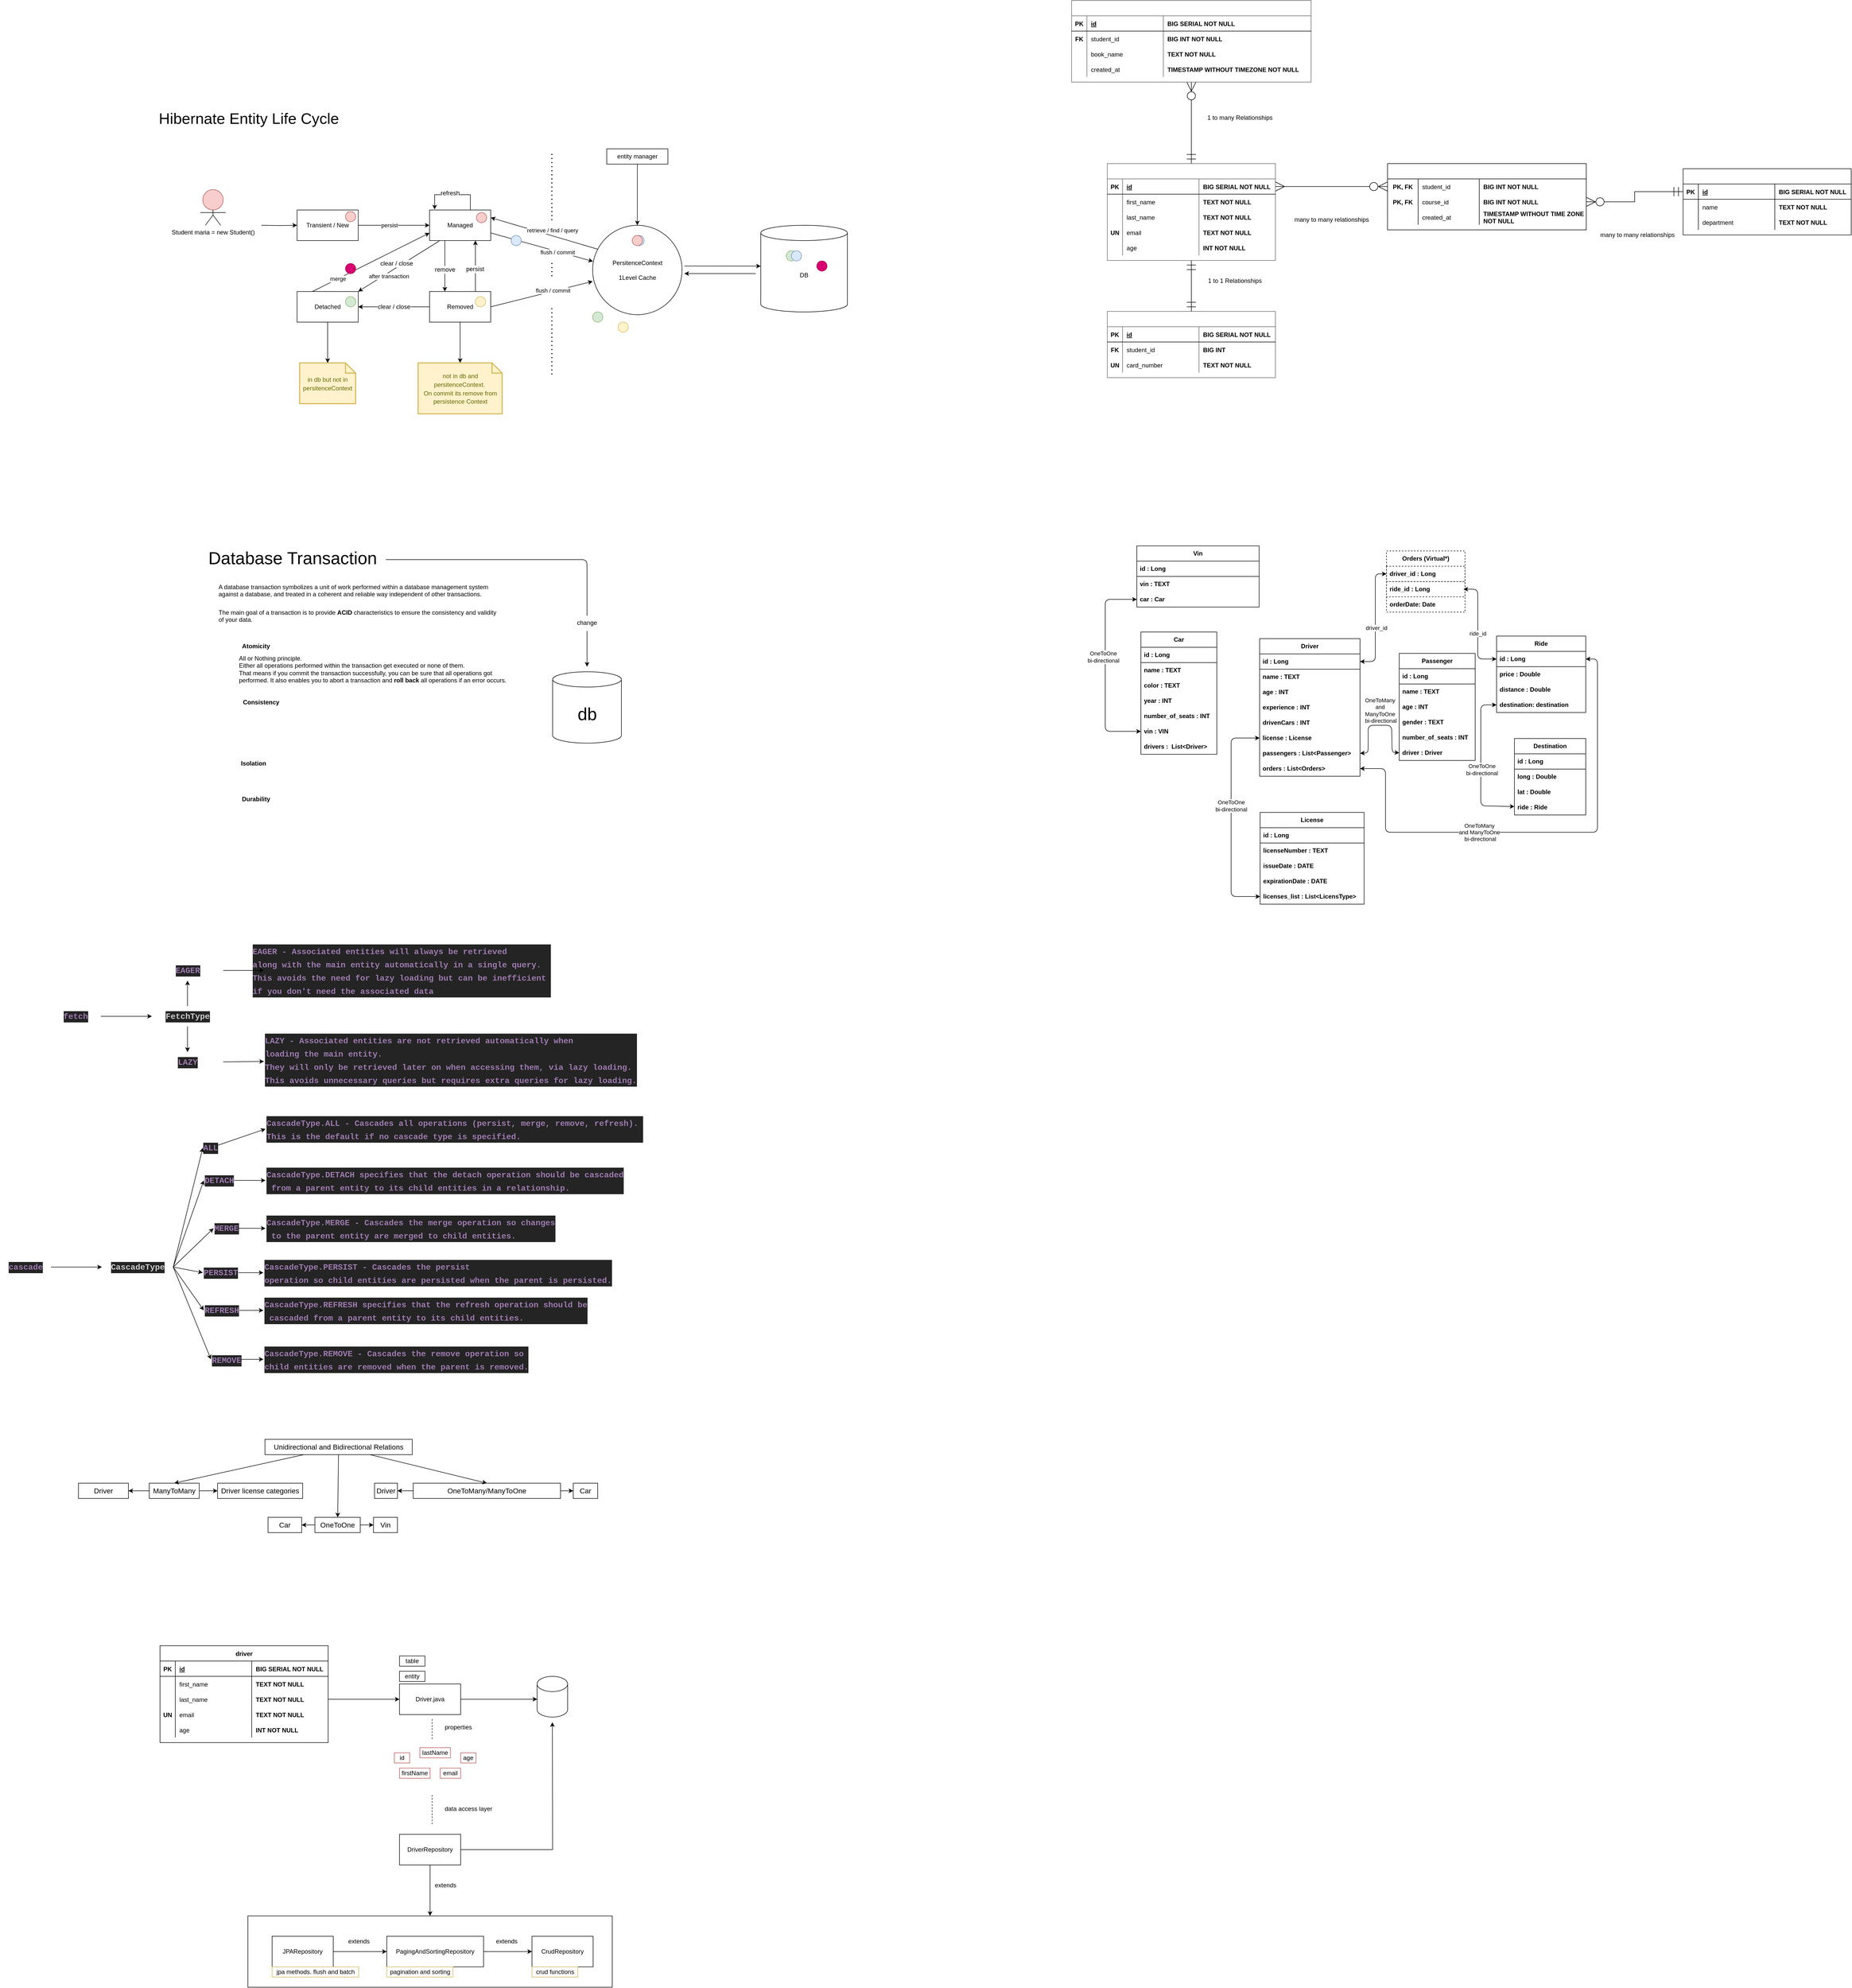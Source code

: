 <mxfile>
    <diagram id="2iBKjBLJWLR9v1AM_TlW" name="Page-1">
        <mxGraphModel dx="3831" dy="2921" grid="0" gridSize="10" guides="1" tooltips="1" connect="1" arrows="1" fold="1" page="0" pageScale="1" pageWidth="850" pageHeight="1100" math="0" shadow="0">
            <root>
                <mxCell id="0"/>
                <mxCell id="1" parent="0"/>
                <mxCell id="168" value="" style="group" parent="1" vertex="1" connectable="0">
                    <mxGeometry x="-2030" y="-480" width="1180" height="300" as="geometry"/>
                </mxCell>
                <mxCell id="155" value="&lt;div style=&quot;color: rgb(204, 204, 204); background-color: rgb(36, 36, 36); font-family: &amp;quot;Anonymous Pro&amp;quot;, &amp;quot;Fira Code&amp;quot;, &amp;quot;Cascadia Code&amp;quot;, Consolas, &amp;quot;Courier New&amp;quot;, monospace, &amp;quot;Droid Sans Mono&amp;quot;, &amp;quot;monospace&amp;quot;, monospace; font-size: 16px; line-height: 22px;&quot;&gt;&lt;span style=&quot;color: #9e7bb0;&quot;&gt;fetch&lt;/span&gt;&lt;/div&gt;" style="text;strokeColor=none;fillColor=none;html=1;fontSize=24;fontStyle=1;verticalAlign=middle;align=center;" parent="168" vertex="1">
                    <mxGeometry y="140" width="100" height="40" as="geometry"/>
                </mxCell>
                <mxCell id="157" value="&lt;div style=&quot;color: rgb(204, 204, 204); background-color: rgb(36, 36, 36); font-family: &amp;quot;Anonymous Pro&amp;quot;, &amp;quot;Fira Code&amp;quot;, &amp;quot;Cascadia Code&amp;quot;, Consolas, &amp;quot;Courier New&amp;quot;, monospace, &amp;quot;Droid Sans Mono&amp;quot;, &amp;quot;monospace&amp;quot;, monospace; font-size: 16px; line-height: 22px;&quot;&gt;FetchType&lt;/div&gt;" style="text;strokeColor=none;fillColor=none;html=1;fontSize=24;fontStyle=1;verticalAlign=middle;align=center;" parent="168" vertex="1">
                    <mxGeometry x="200" y="140" width="140" height="40" as="geometry"/>
                </mxCell>
                <mxCell id="158" value="" style="edgeStyle=none;curved=1;html=1;strokeColor=default;startArrow=none;startFill=0;labelBorderColor=default;" parent="168" source="155" target="157" edge="1">
                    <mxGeometry relative="1" as="geometry"/>
                </mxCell>
                <mxCell id="159" value="&lt;div style=&quot;color: rgb(204, 204, 204); background-color: rgb(36, 36, 36); font-family: &amp;quot;Anonymous Pro&amp;quot;, &amp;quot;Fira Code&amp;quot;, &amp;quot;Cascadia Code&amp;quot;, Consolas, &amp;quot;Courier New&amp;quot;, monospace, &amp;quot;Droid Sans Mono&amp;quot;, &amp;quot;monospace&amp;quot;, monospace; font-size: 16px; line-height: 22px;&quot;&gt;&lt;span style=&quot;color: #9e7bb0;&quot;&gt;LAZY&lt;/span&gt;&lt;/div&gt;" style="text;strokeColor=none;fillColor=none;html=1;fontSize=24;fontStyle=1;verticalAlign=middle;align=center;" parent="168" vertex="1">
                    <mxGeometry x="200" y="230" width="140" height="40" as="geometry"/>
                </mxCell>
                <mxCell id="160" value="" style="edgeStyle=none;curved=1;html=1;strokeColor=default;startArrow=none;startFill=0;labelBorderColor=default;" parent="168" source="157" target="159" edge="1">
                    <mxGeometry relative="1" as="geometry"/>
                </mxCell>
                <mxCell id="161" value="" style="edgeStyle=none;curved=1;html=1;strokeColor=default;startArrow=none;startFill=0;labelBorderColor=default;" parent="168" source="157" target="159" edge="1">
                    <mxGeometry relative="1" as="geometry"/>
                </mxCell>
                <mxCell id="162" value="&lt;div style=&quot;color: rgb(204, 204, 204); background-color: rgb(36, 36, 36); font-family: &amp;quot;Anonymous Pro&amp;quot;, &amp;quot;Fira Code&amp;quot;, &amp;quot;Cascadia Code&amp;quot;, Consolas, &amp;quot;Courier New&amp;quot;, monospace, &amp;quot;Droid Sans Mono&amp;quot;, &amp;quot;monospace&amp;quot;, monospace; font-size: 16px; line-height: 22px;&quot;&gt;&lt;div style=&quot;line-height: 22px;&quot;&gt;&lt;span style=&quot;color: #9e7bb0;&quot;&gt;EAGER&lt;/span&gt;&lt;/div&gt;&lt;/div&gt;" style="text;strokeColor=none;fillColor=none;html=1;fontSize=24;fontStyle=1;verticalAlign=middle;align=center;" parent="168" vertex="1">
                    <mxGeometry x="200" y="50" width="140" height="40" as="geometry"/>
                </mxCell>
                <mxCell id="163" value="" style="edgeStyle=none;curved=1;html=1;strokeColor=default;startArrow=none;startFill=0;labelBorderColor=default;" parent="168" source="157" target="162" edge="1">
                    <mxGeometry relative="1" as="geometry"/>
                </mxCell>
                <mxCell id="164" value="&lt;div style=&quot;background-color: rgb(36, 36, 36); line-height: 22px;&quot;&gt;&lt;div style=&quot;text-align: left; line-height: 22px;&quot;&gt;&lt;font face=&quot;Anonymous Pro, Fira Code, Cascadia Code, Consolas, Courier New, monospace, Droid Sans Mono, monospace, monospace&quot; color=&quot;#9e7bb0&quot;&gt;&lt;span style=&quot;font-size: 16px;&quot;&gt;EAGER - Associated entities will always be retrieved&lt;/span&gt;&lt;/font&gt;&lt;/div&gt;&lt;div style=&quot;text-align: left; line-height: 22px;&quot;&gt;&lt;font face=&quot;Anonymous Pro, Fira Code, Cascadia Code, Consolas, Courier New, monospace, Droid Sans Mono, monospace, monospace&quot; color=&quot;#9e7bb0&quot;&gt;&lt;span style=&quot;font-size: 16px;&quot;&gt;along with the main entity automatically in a single query.&amp;nbsp;&lt;/span&gt;&lt;/font&gt;&lt;/div&gt;&lt;div style=&quot;text-align: left; line-height: 22px;&quot;&gt;&lt;font face=&quot;Anonymous Pro, Fira Code, Cascadia Code, Consolas, Courier New, monospace, Droid Sans Mono, monospace, monospace&quot; color=&quot;#9e7bb0&quot;&gt;&lt;span style=&quot;font-size: 16px;&quot;&gt;This avoids the need for lazy loading but can be inefficient&amp;nbsp;&lt;/span&gt;&lt;/font&gt;&lt;/div&gt;&lt;div style=&quot;text-align: left; line-height: 22px;&quot;&gt;&lt;font face=&quot;Anonymous Pro, Fira Code, Cascadia Code, Consolas, Courier New, monospace, Droid Sans Mono, monospace, monospace&quot; color=&quot;#9e7bb0&quot;&gt;&lt;span style=&quot;font-size: 16px;&quot;&gt;if you don't need the associated data&lt;/span&gt;&lt;/font&gt;&lt;br&gt;&lt;/div&gt;&lt;/div&gt;" style="text;strokeColor=none;fillColor=none;html=1;fontSize=24;fontStyle=1;verticalAlign=middle;align=center;" parent="168" vertex="1">
                    <mxGeometry x="420" width="540" height="140" as="geometry"/>
                </mxCell>
                <mxCell id="165" value="" style="edgeStyle=none;curved=1;html=1;strokeColor=default;startArrow=none;startFill=0;labelBorderColor=default;" parent="168" source="162" target="164" edge="1">
                    <mxGeometry relative="1" as="geometry"/>
                </mxCell>
                <mxCell id="166" value="&lt;div style=&quot;background-color: rgb(36, 36, 36); line-height: 22px;&quot;&gt;&lt;font face=&quot;Anonymous Pro, Fira Code, Cascadia Code, Consolas, Courier New, monospace, Droid Sans Mono, monospace, monospace&quot; color=&quot;#9e7bb0&quot;&gt;&lt;span style=&quot;font-size: 16px;&quot;&gt;LAZY - Associated entities are not retrieved automatically when&lt;/span&gt;&lt;/font&gt;&lt;/div&gt;&lt;div style=&quot;background-color: rgb(36, 36, 36); line-height: 22px;&quot;&gt;&lt;span style=&quot;font-size: 16px; color: rgb(158, 123, 176); font-family: &amp;quot;Anonymous Pro&amp;quot;, &amp;quot;Fira Code&amp;quot;, &amp;quot;Cascadia Code&amp;quot;, Consolas, &amp;quot;Courier New&amp;quot;, monospace, &amp;quot;Droid Sans Mono&amp;quot;, monospace, monospace;&quot;&gt;loading the main entity.&lt;/span&gt;&lt;/div&gt;&lt;div style=&quot;background-color: rgb(36, 36, 36); line-height: 22px;&quot;&gt;&lt;font face=&quot;Anonymous Pro, Fira Code, Cascadia Code, Consolas, Courier New, monospace, Droid Sans Mono, monospace, monospace&quot; color=&quot;#9e7bb0&quot;&gt;&lt;span style=&quot;font-size: 16px;&quot;&gt;They will only be retrieved later on when accessing them, via lazy loading.&lt;/span&gt;&lt;/font&gt;&lt;/div&gt;&lt;div style=&quot;background-color: rgb(36, 36, 36); line-height: 22px;&quot;&gt;&lt;font face=&quot;Anonymous Pro, Fira Code, Cascadia Code, Consolas, Courier New, monospace, Droid Sans Mono, monospace, monospace&quot; color=&quot;#9e7bb0&quot;&gt;&lt;span style=&quot;font-size: 16px;&quot;&gt;This avoids unnecessary queries but requires extra queries for lazy loading.&lt;/span&gt;&lt;/font&gt;&lt;br&gt;&lt;/div&gt;" style="text;strokeColor=none;fillColor=none;html=1;fontSize=24;fontStyle=1;verticalAlign=middle;align=left;fontFamily=Tahoma;" parent="168" vertex="1">
                    <mxGeometry x="420" y="190" width="760" height="110" as="geometry"/>
                </mxCell>
                <mxCell id="167" value="" style="edgeStyle=none;curved=1;html=1;strokeColor=default;fontFamily=Tahoma;startArrow=none;startFill=0;labelBorderColor=default;" parent="168" source="159" target="166" edge="1">
                    <mxGeometry relative="1" as="geometry"/>
                </mxCell>
                <mxCell id="187" value="&lt;div style=&quot;background-color: rgb(36, 36, 36); line-height: 22px;&quot;&gt;&lt;div style=&quot;line-height: 22px;&quot;&gt;&lt;font face=&quot;Anonymous Pro, Fira Code, Cascadia Code, Consolas, Courier New, monospace, Droid Sans Mono, monospace, monospace&quot; color=&quot;#9e7bb0&quot;&gt;&lt;span style=&quot;font-size: 16px;&quot;&gt;CascadeType.ALL - Cascades all operations (persist, merge, remove, refresh).&amp;nbsp;&lt;/span&gt;&lt;/font&gt;&lt;/div&gt;&lt;div style=&quot;line-height: 22px;&quot;&gt;&lt;font face=&quot;Anonymous Pro, Fira Code, Cascadia Code, Consolas, Courier New, monospace, Droid Sans Mono, monospace, monospace&quot; color=&quot;#9e7bb0&quot;&gt;&lt;span style=&quot;font-size: 16px;&quot;&gt;This is the default if no cascade type is specified.&lt;/span&gt;&lt;/font&gt;&lt;br&gt;&lt;/div&gt;&lt;/div&gt;" style="text;strokeColor=none;fillColor=none;html=1;fontSize=24;fontStyle=1;verticalAlign=middle;align=left;fontFamily=Tahoma;" parent="1" vertex="1">
                    <mxGeometry x="-1607" y="-138" width="675" height="78" as="geometry"/>
                </mxCell>
                <mxCell id="188" value="" style="edgeStyle=none;curved=1;html=1;strokeColor=default;fontFamily=Tahoma;startArrow=none;startFill=0;entryX=0;entryY=0.5;entryDx=0;entryDy=0;labelBorderColor=default;" parent="1" source="173" target="187" edge="1">
                    <mxGeometry relative="1" as="geometry"/>
                </mxCell>
                <mxCell id="171" value="&lt;div style=&quot;color: rgb(204, 204, 204); background-color: rgb(36, 36, 36); font-family: &amp;quot;Anonymous Pro&amp;quot;, &amp;quot;Fira Code&amp;quot;, &amp;quot;Cascadia Code&amp;quot;, Consolas, &amp;quot;Courier New&amp;quot;, monospace, &amp;quot;Droid Sans Mono&amp;quot;, &amp;quot;monospace&amp;quot;, monospace; font-size: 16px; line-height: 22px;&quot;&gt;&lt;div style=&quot;line-height: 22px;&quot;&gt;CascadeType&lt;/div&gt;&lt;/div&gt;" style="text;strokeColor=none;fillColor=none;html=1;fontSize=24;fontStyle=1;verticalAlign=middle;align=center;" parent="1" vertex="1">
                    <mxGeometry x="-1928" y="152" width="140" height="40" as="geometry"/>
                </mxCell>
                <mxCell id="172" value="&lt;div style=&quot;color: rgb(204, 204, 204); background-color: rgb(36, 36, 36); font-family: &amp;quot;Anonymous Pro&amp;quot;, &amp;quot;Fira Code&amp;quot;, &amp;quot;Cascadia Code&amp;quot;, Consolas, &amp;quot;Courier New&amp;quot;, monospace, &amp;quot;Droid Sans Mono&amp;quot;, &amp;quot;monospace&amp;quot;, monospace; font-size: 16px; line-height: 22px;&quot;&gt;&lt;div style=&quot;line-height: 22px;&quot;&gt;&lt;span style=&quot;color: #9e7bb0;&quot;&gt;MERGE&lt;/span&gt;&lt;/div&gt;&lt;/div&gt;" style="text;strokeColor=none;fillColor=none;html=1;fontSize=24;fontStyle=1;verticalAlign=middle;align=center;" parent="1" vertex="1">
                    <mxGeometry x="-1709" y="76" width="50" height="40" as="geometry"/>
                </mxCell>
                <mxCell id="182" style="edgeStyle=none;curved=1;html=1;exitX=1;exitY=0.5;exitDx=0;exitDy=0;entryX=0;entryY=0.5;entryDx=0;entryDy=0;strokeColor=default;fontFamily=Tahoma;startArrow=none;startFill=0;labelBorderColor=default;" parent="1" source="171" target="172" edge="1">
                    <mxGeometry relative="1" as="geometry"/>
                </mxCell>
                <mxCell id="173" value="&lt;div style=&quot;color: rgb(204, 204, 204); background-color: rgb(36, 36, 36); font-family: &amp;quot;Anonymous Pro&amp;quot;, &amp;quot;Fira Code&amp;quot;, &amp;quot;Cascadia Code&amp;quot;, Consolas, &amp;quot;Courier New&amp;quot;, monospace, &amp;quot;Droid Sans Mono&amp;quot;, &amp;quot;monospace&amp;quot;, monospace; font-size: 16px; line-height: 22px;&quot;&gt;&lt;div style=&quot;line-height: 22px;&quot;&gt;&lt;span style=&quot;color: #9e7bb0;&quot;&gt;ALL&lt;/span&gt;&lt;/div&gt;&lt;/div&gt;" style="text;strokeColor=none;fillColor=none;html=1;fontSize=24;fontStyle=1;verticalAlign=middle;align=center;" parent="1" vertex="1">
                    <mxGeometry x="-1730" y="-82" width="30" height="40" as="geometry"/>
                </mxCell>
                <mxCell id="180" style="edgeStyle=none;curved=1;html=1;exitX=1;exitY=0.5;exitDx=0;exitDy=0;entryX=0;entryY=0.5;entryDx=0;entryDy=0;strokeColor=default;fontFamily=Tahoma;startArrow=none;startFill=0;labelBorderColor=default;" parent="1" source="171" target="173" edge="1">
                    <mxGeometry relative="1" as="geometry"/>
                </mxCell>
                <mxCell id="174" value="&lt;div style=&quot;color: rgb(204, 204, 204); background-color: rgb(36, 36, 36); font-family: &amp;quot;Anonymous Pro&amp;quot;, &amp;quot;Fira Code&amp;quot;, &amp;quot;Cascadia Code&amp;quot;, Consolas, &amp;quot;Courier New&amp;quot;, monospace, &amp;quot;Droid Sans Mono&amp;quot;, &amp;quot;monospace&amp;quot;, monospace; font-weight: bold; font-size: 16px; line-height: 22px;&quot;&gt;&lt;div&gt;&lt;span style=&quot;color: #9e7bb0;&quot;&gt;DETACH&lt;/span&gt;&lt;/div&gt;&lt;/div&gt;" style="text;strokeColor=none;fillColor=none;html=1;fontSize=24;fontStyle=1;verticalAlign=middle;align=center;fontFamily=Tahoma;" parent="1" vertex="1">
                    <mxGeometry x="-1728" y="-18" width="60" height="40" as="geometry"/>
                </mxCell>
                <mxCell id="181" style="edgeStyle=none;curved=1;html=1;exitX=1;exitY=0.5;exitDx=0;exitDy=0;entryX=0;entryY=0.5;entryDx=0;entryDy=0;strokeColor=default;fontFamily=Tahoma;startArrow=none;startFill=0;labelBorderColor=default;" parent="1" source="171" target="174" edge="1">
                    <mxGeometry relative="1" as="geometry"/>
                </mxCell>
                <mxCell id="176" value="&lt;div style=&quot;color: rgb(204, 204, 204); background-color: rgb(36, 36, 36); font-family: &amp;quot;Anonymous Pro&amp;quot;, &amp;quot;Fira Code&amp;quot;, &amp;quot;Cascadia Code&amp;quot;, Consolas, &amp;quot;Courier New&amp;quot;, monospace, &amp;quot;Droid Sans Mono&amp;quot;, &amp;quot;monospace&amp;quot;, monospace; font-size: 16px; line-height: 22px;&quot;&gt;&lt;div style=&quot;line-height: 22px;&quot;&gt;&lt;div style=&quot;line-height: 22px;&quot;&gt;&lt;span style=&quot;color: #9e7bb0;&quot;&gt;PERSIST&lt;/span&gt;&lt;/div&gt;&lt;/div&gt;&lt;/div&gt;" style="text;strokeColor=none;fillColor=none;html=1;fontSize=24;fontStyle=1;verticalAlign=middle;align=center;fontFamily=Tahoma;" parent="1" vertex="1">
                    <mxGeometry x="-1730" y="163" width="70" height="40" as="geometry"/>
                </mxCell>
                <mxCell id="183" style="edgeStyle=none;curved=1;html=1;exitX=1;exitY=0.5;exitDx=0;exitDy=0;entryX=0;entryY=0.5;entryDx=0;entryDy=0;strokeColor=default;fontFamily=Tahoma;startArrow=none;startFill=0;labelBorderColor=default;" parent="1" source="171" target="176" edge="1">
                    <mxGeometry relative="1" as="geometry"/>
                </mxCell>
                <mxCell id="178" value="&lt;div style=&quot;color: rgb(204, 204, 204); background-color: rgb(36, 36, 36); font-family: &amp;quot;Anonymous Pro&amp;quot;, &amp;quot;Fira Code&amp;quot;, &amp;quot;Cascadia Code&amp;quot;, Consolas, &amp;quot;Courier New&amp;quot;, monospace, &amp;quot;Droid Sans Mono&amp;quot;, &amp;quot;monospace&amp;quot;, monospace; font-size: 16px; line-height: 22px;&quot;&gt;&lt;div style=&quot;line-height: 22px;&quot;&gt;&lt;div style=&quot;line-height: 22px;&quot;&gt;&lt;div style=&quot;line-height: 22px;&quot;&gt;&lt;span style=&quot;color: #9e7bb0;&quot;&gt;REFRESH&lt;/span&gt;&lt;/div&gt;&lt;/div&gt;&lt;/div&gt;&lt;/div&gt;" style="text;strokeColor=none;fillColor=none;html=1;fontSize=24;fontStyle=1;verticalAlign=middle;align=center;fontFamily=Tahoma;" parent="1" vertex="1">
                    <mxGeometry x="-1728" y="237" width="70" height="40" as="geometry"/>
                </mxCell>
                <mxCell id="184" style="edgeStyle=none;curved=1;html=1;exitX=1;exitY=0.5;exitDx=0;exitDy=0;entryX=0;entryY=0.5;entryDx=0;entryDy=0;strokeColor=default;fontFamily=Tahoma;startArrow=none;startFill=0;labelBorderColor=default;" parent="1" source="171" target="178" edge="1">
                    <mxGeometry relative="1" as="geometry"/>
                </mxCell>
                <mxCell id="179" value="&lt;div style=&quot;color: rgb(204, 204, 204); background-color: rgb(36, 36, 36); font-family: &amp;quot;Anonymous Pro&amp;quot;, &amp;quot;Fira Code&amp;quot;, &amp;quot;Cascadia Code&amp;quot;, Consolas, &amp;quot;Courier New&amp;quot;, monospace, &amp;quot;Droid Sans Mono&amp;quot;, &amp;quot;monospace&amp;quot;, monospace; font-weight: bold; font-size: 16px; line-height: 22px;&quot;&gt;&lt;div&gt;&lt;span style=&quot;color: #9e7bb0;&quot;&gt;REMOVE&lt;/span&gt;&lt;/div&gt;&lt;/div&gt;" style="text;whiteSpace=wrap;html=1;fontFamily=Tahoma;" parent="1" vertex="1">
                    <mxGeometry x="-1714" y="338" width="60" height="30" as="geometry"/>
                </mxCell>
                <mxCell id="185" style="edgeStyle=none;curved=1;html=1;exitX=1;exitY=0.5;exitDx=0;exitDy=0;entryX=0;entryY=0.5;entryDx=0;entryDy=0;strokeColor=default;fontFamily=Tahoma;startArrow=none;startFill=0;labelBorderColor=default;" parent="1" source="171" target="179" edge="1">
                    <mxGeometry relative="1" as="geometry"/>
                </mxCell>
                <mxCell id="198" value="&lt;div style=&quot;background-color: rgb(36, 36, 36); line-height: 22px;&quot;&gt;&lt;div style=&quot;line-height: 22px;&quot;&gt;&lt;font face=&quot;Anonymous Pro, Fira Code, Cascadia Code, Consolas, Courier New, monospace, Droid Sans Mono, monospace, monospace&quot; color=&quot;#9e7bb0&quot;&gt;&lt;span style=&quot;font-size: 16px;&quot;&gt;CascadeType.PERSIST - Cascades the persist&lt;/span&gt;&lt;/font&gt;&lt;/div&gt;&lt;div style=&quot;line-height: 22px;&quot;&gt;&lt;font face=&quot;Anonymous Pro, Fira Code, Cascadia Code, Consolas, Courier New, monospace, Droid Sans Mono, monospace, monospace&quot; color=&quot;#9e7bb0&quot;&gt;&lt;span style=&quot;font-size: 16px;&quot;&gt;operation so child entities are persisted when the parent is persisted.&lt;/span&gt;&lt;/font&gt;&lt;br&gt;&lt;/div&gt;&lt;/div&gt;" style="text;strokeColor=none;fillColor=none;html=1;fontSize=24;fontStyle=1;verticalAlign=middle;align=left;fontFamily=Tahoma;" parent="1" vertex="1">
                    <mxGeometry x="-1611" y="144" width="630" height="78" as="geometry"/>
                </mxCell>
                <mxCell id="197" style="edgeStyle=none;curved=1;html=1;exitX=1;exitY=0.5;exitDx=0;exitDy=0;entryX=0;entryY=0.5;entryDx=0;entryDy=0;strokeColor=default;fontFamily=Tahoma;startArrow=none;startFill=0;labelBorderColor=default;" parent="1" source="176" target="198" edge="1">
                    <mxGeometry relative="1" as="geometry">
                        <mxPoint x="-1601" y="287" as="targetPoint"/>
                    </mxGeometry>
                </mxCell>
                <mxCell id="199" value="&lt;div style=&quot;background-color: rgb(36, 36, 36); line-height: 22px;&quot;&gt;&lt;div style=&quot;line-height: 22px;&quot;&gt;&lt;font face=&quot;Anonymous Pro, Fira Code, Cascadia Code, Consolas, Courier New, monospace, Droid Sans Mono, monospace, monospace&quot; color=&quot;#9e7bb0&quot;&gt;&lt;span style=&quot;font-size: 16px;&quot;&gt;CascadeType.MERGE - Cascades the merge operation so changes&lt;/span&gt;&lt;/font&gt;&lt;/div&gt;&lt;div style=&quot;line-height: 22px;&quot;&gt;&lt;font face=&quot;Anonymous Pro, Fira Code, Cascadia Code, Consolas, Courier New, monospace, Droid Sans Mono, monospace, monospace&quot; color=&quot;#9e7bb0&quot;&gt;&lt;span style=&quot;font-size: 16px;&quot;&gt;&amp;nbsp;to the parent entity are merged to child entities.&lt;/span&gt;&lt;/font&gt;&lt;br&gt;&lt;/div&gt;&lt;/div&gt;" style="text;strokeColor=none;fillColor=none;html=1;fontSize=24;fontStyle=1;verticalAlign=middle;align=left;fontFamily=Tahoma;" parent="1" vertex="1">
                    <mxGeometry x="-1607" y="57" width="515" height="78" as="geometry"/>
                </mxCell>
                <mxCell id="201" style="edgeStyle=none;curved=1;html=1;exitX=1;exitY=0.5;exitDx=0;exitDy=0;entryX=0;entryY=0.5;entryDx=0;entryDy=0;strokeColor=default;fontFamily=Tahoma;startArrow=none;startFill=0;labelBorderColor=default;" parent="1" source="172" target="199" edge="1">
                    <mxGeometry relative="1" as="geometry"/>
                </mxCell>
                <mxCell id="200" value="&lt;div style=&quot;background-color: rgb(36, 36, 36); line-height: 22px;&quot;&gt;&lt;div style=&quot;line-height: 22px;&quot;&gt;&lt;font face=&quot;Anonymous Pro, Fira Code, Cascadia Code, Consolas, Courier New, monospace, Droid Sans Mono, monospace, monospace&quot; color=&quot;#9e7bb0&quot;&gt;&lt;span style=&quot;font-size: 16px;&quot;&gt;CascadeType.REMOVE - Cascades the remove operation so&lt;/span&gt;&lt;/font&gt;&lt;/div&gt;&lt;div style=&quot;line-height: 22px;&quot;&gt;&lt;font face=&quot;Anonymous Pro, Fira Code, Cascadia Code, Consolas, Courier New, monospace, Droid Sans Mono, monospace, monospace&quot; color=&quot;#9e7bb0&quot;&gt;&lt;span style=&quot;font-size: 16px;&quot;&gt;child entities are removed when the parent is removed.&lt;/span&gt;&lt;/font&gt;&lt;br&gt;&lt;/div&gt;&lt;/div&gt;" style="text;strokeColor=none;fillColor=none;html=1;fontSize=24;fontStyle=1;verticalAlign=middle;align=left;fontFamily=Tahoma;" parent="1" vertex="1">
                    <mxGeometry x="-1611" y="314" width="481" height="78" as="geometry"/>
                </mxCell>
                <mxCell id="202" style="edgeStyle=none;curved=1;html=1;exitX=1;exitY=0.5;exitDx=0;exitDy=0;entryX=0;entryY=0.5;entryDx=0;entryDy=0;strokeColor=default;fontFamily=Tahoma;startArrow=none;startFill=0;labelBorderColor=default;" parent="1" source="179" target="200" edge="1">
                    <mxGeometry relative="1" as="geometry"/>
                </mxCell>
                <mxCell id="206" style="edgeStyle=none;curved=1;html=1;exitX=1;exitY=0.5;exitDx=0;exitDy=0;strokeColor=default;fontFamily=Tahoma;startArrow=none;startFill=0;entryX=0;entryY=0.5;entryDx=0;entryDy=0;labelBorderColor=default;" parent="1" source="178" target="205" edge="1">
                    <mxGeometry relative="1" as="geometry">
                        <mxPoint x="516.0" y="275.5" as="targetPoint"/>
                    </mxGeometry>
                </mxCell>
                <mxCell id="203" value="&lt;div style=&quot;background-color: rgb(36, 36, 36); line-height: 22px;&quot;&gt;&lt;div style=&quot;line-height: 22px;&quot;&gt;&lt;font face=&quot;Anonymous Pro, Fira Code, Cascadia Code, Consolas, Courier New, monospace, Droid Sans Mono, monospace, monospace&quot; color=&quot;#9e7bb0&quot;&gt;&lt;span style=&quot;font-size: 16px;&quot;&gt;CascadeType.DETACH specifies that the detach operation should be cascaded&lt;/span&gt;&lt;/font&gt;&lt;/div&gt;&lt;div style=&quot;line-height: 22px;&quot;&gt;&lt;font face=&quot;Anonymous Pro, Fira Code, Cascadia Code, Consolas, Courier New, monospace, Droid Sans Mono, monospace, monospace&quot; color=&quot;#9e7bb0&quot;&gt;&lt;span style=&quot;font-size: 16px;&quot;&gt;&amp;nbsp;from a parent entity to its child entities in a relationship.&lt;/span&gt;&lt;/font&gt;&lt;br&gt;&lt;/div&gt;&lt;/div&gt;" style="text;strokeColor=none;fillColor=none;html=1;fontSize=24;fontStyle=1;verticalAlign=middle;align=left;fontFamily=Tahoma;" parent="1" vertex="1">
                    <mxGeometry x="-1607" y="-37" width="647" height="78" as="geometry"/>
                </mxCell>
                <mxCell id="204" style="edgeStyle=none;curved=1;html=1;exitX=1;exitY=0.5;exitDx=0;exitDy=0;entryX=0;entryY=0.5;entryDx=0;entryDy=0;strokeColor=default;fontFamily=Tahoma;startArrow=none;startFill=0;labelBorderColor=default;" parent="1" source="174" target="203" edge="1">
                    <mxGeometry relative="1" as="geometry"/>
                </mxCell>
                <mxCell id="186" style="edgeStyle=none;curved=1;html=1;exitX=1;exitY=0.5;exitDx=0;exitDy=0;entryX=0;entryY=0.5;entryDx=0;entryDy=0;strokeColor=default;fontFamily=Tahoma;startArrow=none;startFill=0;labelBorderColor=default;" parent="1" source="170" target="171" edge="1">
                    <mxGeometry relative="1" as="geometry"/>
                </mxCell>
                <mxCell id="170" value="&lt;div style=&quot;color: rgb(204, 204, 204); background-color: rgb(36, 36, 36); font-family: &amp;quot;Anonymous Pro&amp;quot;, &amp;quot;Fira Code&amp;quot;, &amp;quot;Cascadia Code&amp;quot;, Consolas, &amp;quot;Courier New&amp;quot;, monospace, &amp;quot;Droid Sans Mono&amp;quot;, &amp;quot;monospace&amp;quot;, monospace; font-size: 16px; line-height: 22px;&quot;&gt;&lt;div style=&quot;line-height: 22px;&quot;&gt;&lt;span style=&quot;color: #9e7bb0;&quot;&gt;cascade&lt;/span&gt;&lt;/div&gt;&lt;/div&gt;" style="text;strokeColor=none;fillColor=none;html=1;fontSize=24;fontStyle=1;verticalAlign=middle;align=center;" parent="1" vertex="1">
                    <mxGeometry x="-2128" y="152" width="100" height="40" as="geometry"/>
                </mxCell>
                <mxCell id="205" value="&lt;div style=&quot;background-color: rgb(36, 36, 36); line-height: 22px;&quot;&gt;&lt;div style=&quot;line-height: 22px;&quot;&gt;&lt;font face=&quot;Anonymous Pro, Fira Code, Cascadia Code, Consolas, Courier New, monospace, Droid Sans Mono, monospace, monospace&quot; color=&quot;#9e7bb0&quot;&gt;&lt;span style=&quot;font-size: 16px;&quot;&gt;CascadeType.REFRESH specifies that the refresh operation should be&lt;/span&gt;&lt;/font&gt;&lt;/div&gt;&lt;div style=&quot;line-height: 22px;&quot;&gt;&lt;font face=&quot;Anonymous Pro, Fira Code, Cascadia Code, Consolas, Courier New, monospace, Droid Sans Mono, monospace, monospace&quot; color=&quot;#9e7bb0&quot;&gt;&lt;span style=&quot;font-size: 16px;&quot;&gt;&amp;nbsp;cascaded from a parent entity to its child entities.&lt;/span&gt;&lt;/font&gt;&lt;br&gt;&lt;/div&gt;&lt;/div&gt;" style="text;strokeColor=none;fillColor=none;html=1;fontSize=24;fontStyle=1;verticalAlign=middle;align=left;fontFamily=Tahoma;" parent="1" vertex="1">
                    <mxGeometry x="-1611" y="218" width="583" height="78" as="geometry"/>
                </mxCell>
                <mxCell id="254" value="" style="group" parent="1" vertex="1" connectable="0">
                    <mxGeometry x="-1974" y="510" width="1019" height="183" as="geometry"/>
                </mxCell>
                <mxCell id="230" value="&lt;span style=&quot;font-size: 14px;&quot;&gt;Unidirectional and Bidirectional Relations&lt;/span&gt;" style="text;html=1;strokeColor=default;fillColor=none;align=center;verticalAlign=middle;whiteSpace=wrap;rounded=0;container=0;" parent="254" vertex="1">
                    <mxGeometry x="366" width="289" height="30" as="geometry"/>
                </mxCell>
                <mxCell id="232" value="&lt;font style=&quot;font-size: 14px;&quot;&gt;OneToOne&lt;/font&gt;" style="text;html=1;strokeColor=default;fillColor=none;align=center;verticalAlign=middle;whiteSpace=wrap;rounded=0;fontSize=14;container=0;" parent="254" vertex="1">
                    <mxGeometry x="464" y="153" width="89" height="30" as="geometry"/>
                </mxCell>
                <mxCell id="233" value="" style="edgeStyle=none;html=1;fontSize=14;labelBorderColor=default;" parent="254" source="230" target="232" edge="1">
                    <mxGeometry relative="1" as="geometry"/>
                </mxCell>
                <mxCell id="234" value="&lt;font style=&quot;font-size: 14px;&quot;&gt;Car&lt;/font&gt;" style="text;html=1;strokeColor=default;fillColor=none;align=center;verticalAlign=middle;whiteSpace=wrap;rounded=0;fontSize=14;container=0;" parent="254" vertex="1">
                    <mxGeometry x="372" y="153" width="66" height="30" as="geometry"/>
                </mxCell>
                <mxCell id="235" value="" style="edgeStyle=none;html=1;fontSize=14;labelBorderColor=default;" parent="254" source="232" target="234" edge="1">
                    <mxGeometry relative="1" as="geometry"/>
                </mxCell>
                <mxCell id="237" value="&lt;font style=&quot;font-size: 14px;&quot;&gt;Vin&lt;/font&gt;" style="text;html=1;strokeColor=default;fillColor=none;align=center;verticalAlign=middle;whiteSpace=wrap;rounded=0;fontSize=14;container=0;" parent="254" vertex="1">
                    <mxGeometry x="579" y="153" width="47" height="30" as="geometry"/>
                </mxCell>
                <mxCell id="238" value="" style="edgeStyle=none;html=1;fontSize=14;labelBorderColor=default;" parent="254" source="232" target="237" edge="1">
                    <mxGeometry relative="1" as="geometry"/>
                </mxCell>
                <mxCell id="239" value="&lt;font style=&quot;font-size: 14px;&quot;&gt;OneToMany/ManyToOne&lt;/font&gt;" style="text;html=1;strokeColor=default;fillColor=none;align=center;verticalAlign=middle;whiteSpace=wrap;rounded=0;container=0;" parent="254" vertex="1">
                    <mxGeometry x="657" y="86" width="289" height="30" as="geometry"/>
                </mxCell>
                <mxCell id="240" value="" style="edgeStyle=none;html=1;fontSize=14;labelBorderColor=default;entryX=0.5;entryY=0;entryDx=0;entryDy=0;" parent="254" source="230" target="239" edge="1">
                    <mxGeometry relative="1" as="geometry"/>
                </mxCell>
                <mxCell id="241" value="&lt;font style=&quot;font-size: 14px;&quot;&gt;Driver&lt;/font&gt;" style="text;html=1;strokeColor=default;fillColor=none;align=center;verticalAlign=middle;whiteSpace=wrap;rounded=0;container=0;" parent="254" vertex="1">
                    <mxGeometry x="581" y="86" width="45" height="30" as="geometry"/>
                </mxCell>
                <mxCell id="242" value="" style="edgeStyle=none;html=1;fontSize=14;labelBorderColor=default;" parent="254" source="239" target="241" edge="1">
                    <mxGeometry relative="1" as="geometry"/>
                </mxCell>
                <mxCell id="243" value="&lt;font style=&quot;font-size: 14px;&quot;&gt;Car&lt;/font&gt;" style="text;html=1;strokeColor=default;fillColor=none;align=center;verticalAlign=middle;whiteSpace=wrap;rounded=0;container=0;" parent="254" vertex="1">
                    <mxGeometry x="971" y="86" width="48" height="30" as="geometry"/>
                </mxCell>
                <mxCell id="244" value="" style="edgeStyle=none;html=1;fontSize=14;labelBorderColor=default;" parent="254" source="239" target="243" edge="1">
                    <mxGeometry relative="1" as="geometry"/>
                </mxCell>
                <mxCell id="245" value="&lt;font style=&quot;font-size: 14px;&quot;&gt;ManyToMany&lt;/font&gt;" style="text;html=1;strokeColor=default;fillColor=none;align=center;verticalAlign=middle;whiteSpace=wrap;rounded=0;container=0;" parent="254" vertex="1">
                    <mxGeometry x="139" y="86" width="98" height="30" as="geometry"/>
                </mxCell>
                <mxCell id="246" value="" style="edgeStyle=none;html=1;fontSize=14;labelBorderColor=default;entryX=0.5;entryY=0;entryDx=0;entryDy=0;" parent="254" source="230" target="245" edge="1">
                    <mxGeometry relative="1" as="geometry"/>
                </mxCell>
                <mxCell id="247" value="&lt;font style=&quot;font-size: 14px;&quot;&gt;Driver&lt;/font&gt;" style="text;html=1;strokeColor=default;fillColor=none;align=center;verticalAlign=middle;whiteSpace=wrap;rounded=0;container=0;" parent="254" vertex="1">
                    <mxGeometry y="86" width="98" height="30" as="geometry"/>
                </mxCell>
                <mxCell id="248" value="" style="edgeStyle=none;html=1;fontSize=14;labelBorderColor=default;" parent="254" source="245" target="247" edge="1">
                    <mxGeometry relative="1" as="geometry"/>
                </mxCell>
                <mxCell id="249" value="&lt;font style=&quot;font-size: 14px;&quot;&gt;Driver license categories&lt;/font&gt;" style="text;html=1;strokeColor=default;fillColor=none;align=center;verticalAlign=middle;whiteSpace=wrap;rounded=0;container=0;" parent="254" vertex="1">
                    <mxGeometry x="273" y="86" width="167" height="30" as="geometry"/>
                </mxCell>
                <mxCell id="250" value="" style="edgeStyle=none;html=1;fontSize=14;labelBorderColor=default;" parent="254" source="245" target="249" edge="1">
                    <mxGeometry relative="1" as="geometry"/>
                </mxCell>
                <mxCell id="376" value="The main goal of a transaction is to provide &lt;b&gt;ACID&lt;/b&gt; characteristics to ensure the consistency and validity of your data." style="text;whiteSpace=wrap;html=1;" parent="1" vertex="1">
                    <mxGeometry x="-1701" y="-1126" width="550" height="40" as="geometry"/>
                </mxCell>
                <mxCell id="377" value="Database Transaction" style="text;whiteSpace=wrap;html=1;fontSize=34;" parent="1" vertex="1">
                    <mxGeometry x="-1721" y="-1246" width="340" height="40" as="geometry"/>
                </mxCell>
                <mxCell id="378" value="A database transaction symbolizes a unit of work performed within a database management system against a database, and treated in a coherent and reliable way independent of other transactions." style="text;whiteSpace=wrap;html=1;" parent="1" vertex="1">
                    <mxGeometry x="-1701" y="-1176" width="550" height="60" as="geometry"/>
                </mxCell>
                <mxCell id="379" value="" style="group;fillColor=none;" parent="1" vertex="1" connectable="0">
                    <mxGeometry x="-1661" y="-826" width="550" height="60" as="geometry"/>
                </mxCell>
                <mxCell id="380" value="&lt;span style=&quot;font-size: 12px; font-style: normal; font-weight: 400; letter-spacing: normal; text-align: left; text-indent: 0px; text-transform: none; word-spacing: 0px; font-family: helvetica; display: inline; float: none;&quot;&gt;&lt;font color=&quot;#ffffff&quot;&gt;Changes performed within a transaction are not visible to any other transactions until you commit them successfully.&lt;/font&gt;&lt;/span&gt;&lt;b style=&quot;color: rgb(0 , 0 , 0) ; font-size: 12px ; font-style: normal ; letter-spacing: normal ; text-align: left ; text-indent: 0px ; text-transform: none ; word-spacing: 0px ; font-family: &amp;quot;helvetica&amp;quot; ; background-color: rgb(255 , 255 , 255)&quot;&gt;&lt;br&gt;&lt;/b&gt;" style="text;whiteSpace=wrap;html=1;fontSize=12;" parent="379" vertex="1">
                    <mxGeometry y="20" width="550" height="40" as="geometry"/>
                </mxCell>
                <mxCell id="381" value="&lt;b style=&quot;text-align: left ; font-family: &amp;#34;helvetica&amp;#34;&quot;&gt;Isolation&lt;/b&gt;" style="text;html=1;align=center;verticalAlign=middle;resizable=0;points=[];autosize=1;fontSize=12;" parent="379" vertex="1">
                    <mxGeometry width="60" height="20" as="geometry"/>
                </mxCell>
                <mxCell id="382" value="" style="group;fillColor=none;" parent="1" vertex="1" connectable="0">
                    <mxGeometry x="-1661" y="-756" width="360" height="50" as="geometry"/>
                </mxCell>
                <mxCell id="383" value="&lt;span style=&quot;font-size: 12px; font-style: normal; font-weight: 400; letter-spacing: normal; text-align: left; text-indent: 0px; text-transform: none; word-spacing: 0px; font-family: helvetica; display: inline; float: none;&quot;&gt;&lt;font style=&quot;&quot; color=&quot;#ffffff&quot;&gt;Ensures that your committed changes get persisted.&lt;/font&gt;&lt;/span&gt;" style="text;whiteSpace=wrap;html=1;fontSize=12;" parent="382" vertex="1">
                    <mxGeometry y="20" width="360" height="30" as="geometry"/>
                </mxCell>
                <mxCell id="384" value="&lt;b style=&quot;text-align: left ; font-family: &amp;#34;helvetica&amp;#34;&quot;&gt;Durability&lt;/b&gt;" style="text;html=1;align=center;verticalAlign=middle;resizable=0;points=[];autosize=1;fontSize=12;" parent="382" vertex="1">
                    <mxGeometry width="70" height="20" as="geometry"/>
                </mxCell>
                <mxCell id="385" value="" style="group;fillColor=none;noLabel=1;verticalAlign=top;labelBorderColor=none;" parent="1" vertex="1" connectable="0">
                    <mxGeometry x="-1661" y="-946" width="550" height="110" as="geometry"/>
                </mxCell>
                <mxCell id="386" value="&lt;span style=&quot;font-family: helvetica; font-size: 12px; font-style: normal; font-weight: 400; letter-spacing: normal; text-align: left; text-indent: 0px; text-transform: none; word-spacing: 0px; display: inline; float: none;&quot;&gt;&lt;font style=&quot;&quot; color=&quot;#ffffff&quot;&gt;Ensures that your transaction takes a system from one consistent state to another consistent state. That means that either all operations were rolled back and the data was set back to the state you started with or the changed data passed all consistency checks. In a relational database, that means that the modified data needs to pass all constraint checks, like foreign key or unique constraints, defined in your database.&lt;/font&gt;&lt;/span&gt;" style="text;whiteSpace=wrap;html=1;fontSize=12;" parent="385" vertex="1">
                    <mxGeometry y="20" width="550" height="90" as="geometry"/>
                </mxCell>
                <mxCell id="387" value="&lt;b style=&quot;text-align: left ; font-family: &amp;#34;helvetica&amp;#34;&quot;&gt;Consistency&lt;/b&gt;" style="text;html=1;align=center;verticalAlign=middle;resizable=0;points=[];autosize=1;fontSize=12;" parent="385" vertex="1">
                    <mxGeometry width="90" height="20" as="geometry"/>
                </mxCell>
                <mxCell id="388" value="" style="group" parent="1" vertex="1" connectable="0">
                    <mxGeometry x="-1661" y="-1056" width="550" height="100" as="geometry"/>
                </mxCell>
                <mxCell id="389" value="All or Nothing principle. &lt;br&gt;Either all operations performed within the transaction get executed or none of them. &lt;br&gt;That means if you commit the transaction successfully, you can be sure that all operations got performed. It also enables you to abort a transaction and &lt;b&gt;roll back&lt;/b&gt; all operations if an error occurs.&lt;br&gt;" style="text;whiteSpace=wrap;html=1;" parent="388" vertex="1">
                    <mxGeometry y="20" width="550" height="80" as="geometry"/>
                </mxCell>
                <mxCell id="390" value="&lt;b style=&quot;text-align: left ; font-family: &amp;#34;helvetica&amp;#34;&quot;&gt;Atomicity&lt;/b&gt;" style="text;html=1;align=center;verticalAlign=middle;resizable=0;points=[];autosize=1;fontSize=12;" parent="388" vertex="1">
                    <mxGeometry width="70" height="20" as="geometry"/>
                </mxCell>
                <mxCell id="391" value="" style="group" parent="1" vertex="1" connectable="0">
                    <mxGeometry x="-1043.5" y="-1216" width="135" height="360" as="geometry"/>
                </mxCell>
                <mxCell id="392" value="db" style="shape=cylinder3;whiteSpace=wrap;html=1;boundedLbl=1;backgroundOutline=1;size=15;fontSize=34;" parent="391" vertex="1">
                    <mxGeometry y="220" width="135" height="140" as="geometry"/>
                </mxCell>
                <mxCell id="393" style="edgeStyle=orthogonalEdgeStyle;rounded=0;orthogonalLoop=1;jettySize=auto;html=1;exitX=0.5;exitY=1;exitDx=0;exitDy=0;fontSize=12;" parent="391" source="394" edge="1">
                    <mxGeometry relative="1" as="geometry">
                        <mxPoint x="67.548" y="210" as="targetPoint"/>
                    </mxGeometry>
                </mxCell>
                <mxCell id="394" value="&amp;nbsp;change&amp;nbsp;" style="text;whiteSpace=wrap;html=1;fontSize=12;" parent="391" vertex="1">
                    <mxGeometry x="42.5" y="110" width="50" height="30" as="geometry"/>
                </mxCell>
                <mxCell id="395" value="" style="endArrow=none;html=1;fontSize=12;entryX=0.5;entryY=0;entryDx=0;entryDy=0;endFill=0;" parent="391" target="394" edge="1">
                    <mxGeometry width="50" height="50" relative="1" as="geometry">
                        <mxPoint x="-327.5" as="sourcePoint"/>
                        <mxPoint x="-247.5" y="-10" as="targetPoint"/>
                        <Array as="points">
                            <mxPoint x="67.5"/>
                        </Array>
                    </mxGeometry>
                </mxCell>
                <mxCell id="396" value="driver" style="shape=table;startSize=30;container=1;collapsible=1;childLayout=tableLayout;fixedRows=1;rowLines=0;fontStyle=1;align=center;resizeLast=1;rounded=0;" parent="1" vertex="1">
                    <mxGeometry x="-1814" y="915" width="330" height="190" as="geometry"/>
                </mxCell>
                <mxCell id="397" value="" style="shape=partialRectangle;collapsible=0;dropTarget=0;pointerEvents=0;fillColor=none;top=0;left=0;bottom=1;right=0;points=[[0,0.5],[1,0.5]];portConstraint=eastwest;" parent="396" vertex="1">
                    <mxGeometry y="30" width="330" height="30" as="geometry"/>
                </mxCell>
                <mxCell id="398" value="PK" style="shape=partialRectangle;connectable=0;fillColor=none;top=0;left=0;bottom=0;right=0;fontStyle=1;overflow=hidden;" parent="397" vertex="1">
                    <mxGeometry width="30" height="30" as="geometry">
                        <mxRectangle width="30" height="30" as="alternateBounds"/>
                    </mxGeometry>
                </mxCell>
                <mxCell id="399" value="id" style="shape=partialRectangle;connectable=0;fillColor=none;top=0;left=0;bottom=0;right=0;align=left;spacingLeft=6;fontStyle=5;overflow=hidden;" parent="397" vertex="1">
                    <mxGeometry x="30" width="150" height="30" as="geometry">
                        <mxRectangle width="150" height="30" as="alternateBounds"/>
                    </mxGeometry>
                </mxCell>
                <mxCell id="400" value="BIG SERIAL NOT NULL" style="shape=partialRectangle;connectable=0;fillColor=none;top=0;left=0;bottom=0;right=0;align=left;spacingLeft=6;fontStyle=1;overflow=hidden;" parent="397" vertex="1">
                    <mxGeometry x="180" width="150" height="30" as="geometry">
                        <mxRectangle width="150" height="30" as="alternateBounds"/>
                    </mxGeometry>
                </mxCell>
                <mxCell id="401" value="" style="shape=partialRectangle;collapsible=0;dropTarget=0;pointerEvents=0;fillColor=none;top=0;left=0;bottom=0;right=0;points=[[0,0.5],[1,0.5]];portConstraint=eastwest;" parent="396" vertex="1">
                    <mxGeometry y="60" width="330" height="30" as="geometry"/>
                </mxCell>
                <mxCell id="402" value="" style="shape=partialRectangle;connectable=0;fillColor=none;top=0;left=0;bottom=0;right=0;editable=1;overflow=hidden;" parent="401" vertex="1">
                    <mxGeometry width="30" height="30" as="geometry">
                        <mxRectangle width="30" height="30" as="alternateBounds"/>
                    </mxGeometry>
                </mxCell>
                <mxCell id="403" value="first_name" style="shape=partialRectangle;connectable=0;fillColor=none;top=0;left=0;bottom=0;right=0;align=left;spacingLeft=6;overflow=hidden;" parent="401" vertex="1">
                    <mxGeometry x="30" width="150" height="30" as="geometry">
                        <mxRectangle width="150" height="30" as="alternateBounds"/>
                    </mxGeometry>
                </mxCell>
                <mxCell id="404" value="TEXT NOT NULL" style="shape=partialRectangle;connectable=0;fillColor=none;top=0;left=0;bottom=0;right=0;align=left;spacingLeft=6;overflow=hidden;fontStyle=1" parent="401" vertex="1">
                    <mxGeometry x="180" width="150" height="30" as="geometry">
                        <mxRectangle width="150" height="30" as="alternateBounds"/>
                    </mxGeometry>
                </mxCell>
                <mxCell id="405" value="" style="shape=partialRectangle;collapsible=0;dropTarget=0;pointerEvents=0;fillColor=none;top=0;left=0;bottom=0;right=0;points=[[0,0.5],[1,0.5]];portConstraint=eastwest;" parent="396" vertex="1">
                    <mxGeometry y="90" width="330" height="30" as="geometry"/>
                </mxCell>
                <mxCell id="406" value="" style="shape=partialRectangle;connectable=0;fillColor=none;top=0;left=0;bottom=0;right=0;editable=1;overflow=hidden;" parent="405" vertex="1">
                    <mxGeometry width="30" height="30" as="geometry">
                        <mxRectangle width="30" height="30" as="alternateBounds"/>
                    </mxGeometry>
                </mxCell>
                <mxCell id="407" value="last_name" style="shape=partialRectangle;connectable=0;fillColor=none;top=0;left=0;bottom=0;right=0;align=left;spacingLeft=6;overflow=hidden;" parent="405" vertex="1">
                    <mxGeometry x="30" width="150" height="30" as="geometry">
                        <mxRectangle width="150" height="30" as="alternateBounds"/>
                    </mxGeometry>
                </mxCell>
                <mxCell id="408" value="TEXT NOT NULL" style="shape=partialRectangle;connectable=0;fillColor=none;top=0;left=0;bottom=0;right=0;align=left;spacingLeft=6;overflow=hidden;fontStyle=1" parent="405" vertex="1">
                    <mxGeometry x="180" width="150" height="30" as="geometry">
                        <mxRectangle width="150" height="30" as="alternateBounds"/>
                    </mxGeometry>
                </mxCell>
                <mxCell id="409" value="" style="shape=partialRectangle;collapsible=0;dropTarget=0;pointerEvents=0;fillColor=none;top=0;left=0;bottom=0;right=0;points=[[0,0.5],[1,0.5]];portConstraint=eastwest;" parent="396" vertex="1">
                    <mxGeometry y="120" width="330" height="30" as="geometry"/>
                </mxCell>
                <mxCell id="410" value="UN" style="shape=partialRectangle;connectable=0;fillColor=none;top=0;left=0;bottom=0;right=0;editable=1;overflow=hidden;fontStyle=1" parent="409" vertex="1">
                    <mxGeometry width="30" height="30" as="geometry">
                        <mxRectangle width="30" height="30" as="alternateBounds"/>
                    </mxGeometry>
                </mxCell>
                <mxCell id="411" value="email" style="shape=partialRectangle;connectable=0;fillColor=none;top=0;left=0;bottom=0;right=0;align=left;spacingLeft=6;overflow=hidden;" parent="409" vertex="1">
                    <mxGeometry x="30" width="150" height="30" as="geometry">
                        <mxRectangle width="150" height="30" as="alternateBounds"/>
                    </mxGeometry>
                </mxCell>
                <mxCell id="412" value="TEXT NOT NULL" style="shape=partialRectangle;connectable=0;fillColor=none;top=0;left=0;bottom=0;right=0;align=left;spacingLeft=6;overflow=hidden;fontStyle=1" parent="409" vertex="1">
                    <mxGeometry x="180" width="150" height="30" as="geometry">
                        <mxRectangle width="150" height="30" as="alternateBounds"/>
                    </mxGeometry>
                </mxCell>
                <mxCell id="413" style="shape=partialRectangle;collapsible=0;dropTarget=0;pointerEvents=0;fillColor=none;top=0;left=0;bottom=0;right=0;points=[[0,0.5],[1,0.5]];portConstraint=eastwest;" parent="396" vertex="1">
                    <mxGeometry y="150" width="330" height="30" as="geometry"/>
                </mxCell>
                <mxCell id="414" style="shape=partialRectangle;connectable=0;fillColor=none;top=0;left=0;bottom=0;right=0;editable=1;overflow=hidden;" parent="413" vertex="1">
                    <mxGeometry width="30" height="30" as="geometry">
                        <mxRectangle width="30" height="30" as="alternateBounds"/>
                    </mxGeometry>
                </mxCell>
                <mxCell id="415" value="age" style="shape=partialRectangle;connectable=0;fillColor=none;top=0;left=0;bottom=0;right=0;align=left;spacingLeft=6;overflow=hidden;" parent="413" vertex="1">
                    <mxGeometry x="30" width="150" height="30" as="geometry">
                        <mxRectangle width="150" height="30" as="alternateBounds"/>
                    </mxGeometry>
                </mxCell>
                <mxCell id="416" value="INT NOT NULL" style="shape=partialRectangle;connectable=0;fillColor=none;top=0;left=0;bottom=0;right=0;align=left;spacingLeft=6;overflow=hidden;fontStyle=1" parent="413" vertex="1">
                    <mxGeometry x="180" width="150" height="30" as="geometry">
                        <mxRectangle width="150" height="30" as="alternateBounds"/>
                    </mxGeometry>
                </mxCell>
                <mxCell id="417" value="" style="shape=cylinder3;whiteSpace=wrap;html=1;boundedLbl=1;backgroundOutline=1;size=15;rounded=0;" parent="1" vertex="1">
                    <mxGeometry x="-1074" y="975" width="60" height="80" as="geometry"/>
                </mxCell>
                <mxCell id="418" style="edgeStyle=orthogonalEdgeStyle;rounded=0;orthogonalLoop=1;jettySize=auto;html=1;exitX=1;exitY=0.5;exitDx=0;exitDy=0;entryX=0.005;entryY=0.561;entryDx=0;entryDy=0;entryPerimeter=0;" parent="1" source="419" target="417" edge="1">
                    <mxGeometry relative="1" as="geometry"/>
                </mxCell>
                <mxCell id="419" value="Driver.java" style="rounded=0;whiteSpace=wrap;html=1;" parent="1" vertex="1">
                    <mxGeometry x="-1344" y="990" width="120" height="60" as="geometry"/>
                </mxCell>
                <mxCell id="420" style="edgeStyle=orthogonalEdgeStyle;rounded=0;orthogonalLoop=1;jettySize=auto;html=1;exitX=1;exitY=0.5;exitDx=0;exitDy=0;entryX=0;entryY=0.5;entryDx=0;entryDy=0;" parent="1" source="405" target="419" edge="1">
                    <mxGeometry relative="1" as="geometry"/>
                </mxCell>
                <mxCell id="421" value="entity" style="rounded=0;whiteSpace=wrap;html=1;shadow=0;sketch=0;fillColor=none;strokeColor=default;" parent="1" vertex="1">
                    <mxGeometry x="-1344" y="965" width="50" height="20" as="geometry"/>
                </mxCell>
                <mxCell id="422" value="id" style="rounded=0;whiteSpace=wrap;html=1;shadow=0;sketch=0;fillColor=none;strokeColor=#b85450;" parent="1" vertex="1">
                    <mxGeometry x="-1354" y="1125" width="30" height="20" as="geometry"/>
                </mxCell>
                <mxCell id="423" value="firstName" style="rounded=0;whiteSpace=wrap;html=1;shadow=0;sketch=0;fillColor=none;strokeColor=#b85450;" parent="1" vertex="1">
                    <mxGeometry x="-1344" y="1155" width="60" height="20" as="geometry"/>
                </mxCell>
                <mxCell id="424" value="lastName" style="rounded=0;whiteSpace=wrap;html=1;shadow=0;sketch=0;fillColor=none;strokeColor=#b85450;" parent="1" vertex="1">
                    <mxGeometry x="-1304" y="1115" width="60" height="20" as="geometry"/>
                </mxCell>
                <mxCell id="425" value="email" style="rounded=0;whiteSpace=wrap;html=1;shadow=0;sketch=0;fillColor=none;strokeColor=#b85450;" parent="1" vertex="1">
                    <mxGeometry x="-1264" y="1155" width="40" height="20" as="geometry"/>
                </mxCell>
                <mxCell id="426" value="age" style="rounded=0;whiteSpace=wrap;html=1;shadow=0;sketch=0;fillColor=none;strokeColor=#b85450;" parent="1" vertex="1">
                    <mxGeometry x="-1224" y="1125" width="30" height="20" as="geometry"/>
                </mxCell>
                <mxCell id="427" value="" style="endArrow=none;dashed=1;html=1;" parent="1" edge="1">
                    <mxGeometry width="50" height="50" relative="1" as="geometry">
                        <mxPoint x="-1280" y="1098" as="sourcePoint"/>
                        <mxPoint x="-1280" y="1058" as="targetPoint"/>
                    </mxGeometry>
                </mxCell>
                <mxCell id="428" value="properties" style="text;html=1;align=center;verticalAlign=middle;resizable=0;points=[];autosize=1;" parent="1" vertex="1">
                    <mxGeometry x="-1264" y="1065" width="70" height="20" as="geometry"/>
                </mxCell>
                <mxCell id="429" value="table" style="rounded=0;whiteSpace=wrap;html=1;shadow=0;sketch=0;fillColor=none;strokeColor=default;" parent="1" vertex="1">
                    <mxGeometry x="-1344" y="935" width="50" height="20" as="geometry"/>
                </mxCell>
                <mxCell id="430" style="edgeStyle=orthogonalEdgeStyle;rounded=0;orthogonalLoop=1;jettySize=auto;html=1;exitX=1;exitY=0.5;exitDx=0;exitDy=0;" parent="1" source="432" edge="1">
                    <mxGeometry relative="1" as="geometry">
                        <mxPoint x="-1044" y="1065" as="targetPoint"/>
                    </mxGeometry>
                </mxCell>
                <mxCell id="431" style="edgeStyle=orthogonalEdgeStyle;rounded=0;orthogonalLoop=1;jettySize=auto;html=1;entryX=0.5;entryY=0;entryDx=0;entryDy=0;" parent="1" source="432" target="435" edge="1">
                    <mxGeometry relative="1" as="geometry"/>
                </mxCell>
                <mxCell id="432" value="DriverRepository" style="rounded=0;whiteSpace=wrap;html=1;" parent="1" vertex="1">
                    <mxGeometry x="-1344" y="1285" width="120" height="60" as="geometry"/>
                </mxCell>
                <mxCell id="433" value="" style="endArrow=none;dashed=1;html=1;" parent="1" edge="1">
                    <mxGeometry width="50" height="50" relative="1" as="geometry">
                        <mxPoint x="-1280" y="1265" as="sourcePoint"/>
                        <mxPoint x="-1280" y="1208" as="targetPoint"/>
                    </mxGeometry>
                </mxCell>
                <mxCell id="434" value="data access layer" style="text;html=1;align=center;verticalAlign=middle;resizable=0;points=[];autosize=1;" parent="1" vertex="1">
                    <mxGeometry x="-1264" y="1225" width="110" height="20" as="geometry"/>
                </mxCell>
                <mxCell id="435" value="" style="rounded=0;whiteSpace=wrap;html=1;" parent="1" vertex="1">
                    <mxGeometry x="-1641.5" y="1445" width="715" height="140" as="geometry"/>
                </mxCell>
                <mxCell id="436" value="extends" style="text;html=1;align=center;verticalAlign=middle;resizable=0;points=[];autosize=1;" parent="1" vertex="1">
                    <mxGeometry x="-1284" y="1375" width="60" height="20" as="geometry"/>
                </mxCell>
                <mxCell id="437" value="" style="group;fillColor=none;" parent="1" vertex="1" connectable="0">
                    <mxGeometry x="-1594" y="1485" width="170" height="80" as="geometry"/>
                </mxCell>
                <mxCell id="438" value="JPARepository" style="rounded=0;whiteSpace=wrap;html=1;" parent="437" vertex="1">
                    <mxGeometry width="120" height="60" as="geometry"/>
                </mxCell>
                <mxCell id="439" value="jpa methods. flush and batch" style="text;html=1;align=center;verticalAlign=middle;resizable=0;points=[];autosize=1;fillColor=none;strokeColor=#d6b656;" parent="437" vertex="1">
                    <mxGeometry y="60" width="170" height="20" as="geometry"/>
                </mxCell>
                <mxCell id="440" value="" style="group" parent="1" vertex="1" connectable="0">
                    <mxGeometry x="-1084" y="1485" width="120" height="80" as="geometry"/>
                </mxCell>
                <mxCell id="441" value="CrudRepository" style="rounded=0;whiteSpace=wrap;html=1;" parent="440" vertex="1">
                    <mxGeometry width="120" height="60" as="geometry"/>
                </mxCell>
                <mxCell id="442" value="crud functions" style="text;html=1;align=center;verticalAlign=middle;resizable=0;points=[];autosize=1;fillColor=none;strokeColor=#d6b656;" parent="440" vertex="1">
                    <mxGeometry y="60" width="90" height="20" as="geometry"/>
                </mxCell>
                <mxCell id="443" value="" style="group" parent="1" vertex="1" connectable="0">
                    <mxGeometry x="-1369" y="1485" width="190" height="80" as="geometry"/>
                </mxCell>
                <mxCell id="444" value="PagingAndSortingRepository" style="rounded=0;whiteSpace=wrap;html=1;" parent="443" vertex="1">
                    <mxGeometry width="190" height="60" as="geometry"/>
                </mxCell>
                <mxCell id="445" value="pagination and sorting" style="text;html=1;align=center;verticalAlign=middle;resizable=0;points=[];autosize=1;fillColor=none;strokeColor=#d6b656;" parent="443" vertex="1">
                    <mxGeometry y="60" width="130" height="20" as="geometry"/>
                </mxCell>
                <mxCell id="446" style="edgeStyle=orthogonalEdgeStyle;rounded=0;orthogonalLoop=1;jettySize=auto;html=1;exitX=1;exitY=0.5;exitDx=0;exitDy=0;entryX=0;entryY=0.5;entryDx=0;entryDy=0;" parent="1" source="438" target="444" edge="1">
                    <mxGeometry relative="1" as="geometry"/>
                </mxCell>
                <mxCell id="447" style="edgeStyle=orthogonalEdgeStyle;rounded=0;orthogonalLoop=1;jettySize=auto;html=1;exitX=1;exitY=0.5;exitDx=0;exitDy=0;" parent="1" source="444" target="441" edge="1">
                    <mxGeometry relative="1" as="geometry"/>
                </mxCell>
                <mxCell id="448" value="extends" style="text;html=1;align=center;verticalAlign=middle;resizable=0;points=[];autosize=1;" parent="1" vertex="1">
                    <mxGeometry x="-1454" y="1485" width="60" height="20" as="geometry"/>
                </mxCell>
                <mxCell id="449" value="extends" style="text;html=1;align=center;verticalAlign=middle;resizable=0;points=[];autosize=1;" parent="1" vertex="1">
                    <mxGeometry x="-1164" y="1485" width="60" height="20" as="geometry"/>
                </mxCell>
                <mxCell id="450" value="&lt;span style=&quot;font-family: helvetica, arial, freesans, clean, sans-serif; font-size: medium; font-style: normal; font-weight: 400; letter-spacing: normal; text-align: left; text-indent: 0px; text-transform: none; word-spacing: 0px; display: inline; float: none;&quot;&gt;&lt;font style=&quot;&quot; color=&quot;#ffffff&quot;&gt;The goal of Spring Data repository abstraction is to significantly reduce the amount of boilerplate code required to implement data access layers for various persistence stores.&lt;/font&gt;&lt;/span&gt;" style="text;whiteSpace=wrap;html=1;fillColor=none;" parent="1" vertex="1">
                    <mxGeometry x="-1974" y="1285" width="550" height="60" as="geometry"/>
                </mxCell>
                <mxCell id="451" value="PersitenceContext&lt;br&gt;&lt;br&gt;1Level Cache" style="ellipse;whiteSpace=wrap;html=1;aspect=fixed;" parent="1" vertex="1">
                    <mxGeometry x="-965" y="-1872" width="175.5" height="175.5" as="geometry"/>
                </mxCell>
                <mxCell id="452" value="Transient / New" style="rounded=0;whiteSpace=wrap;html=1;" parent="1" vertex="1">
                    <mxGeometry x="-1545" y="-1902" width="120" height="60" as="geometry"/>
                </mxCell>
                <mxCell id="453" value="Detached" style="rounded=0;whiteSpace=wrap;html=1;" parent="1" vertex="1">
                    <mxGeometry x="-1545" y="-1742" width="120" height="60" as="geometry"/>
                </mxCell>
                <mxCell id="454" style="edgeStyle=orthogonalEdgeStyle;rounded=0;orthogonalLoop=1;jettySize=auto;html=1;exitX=0.5;exitY=0;exitDx=0;exitDy=0;fontSize=30;entryX=0.159;entryY=-0.018;entryDx=0;entryDy=0;entryPerimeter=0;" parent="1" edge="1">
                    <mxGeometry relative="1" as="geometry">
                        <mxPoint x="-1275" y="-1903.08" as="targetPoint"/>
                        <mxPoint x="-1234.08" y="-1902.0" as="sourcePoint"/>
                        <Array as="points">
                            <mxPoint x="-1205" y="-1902"/>
                            <mxPoint x="-1205" y="-1932"/>
                            <mxPoint x="-1275" y="-1932"/>
                        </Array>
                    </mxGeometry>
                </mxCell>
                <mxCell id="455" value="&lt;span style=&quot;font-size: 12px&quot;&gt;refresh&lt;/span&gt;" style="edgeLabel;html=1;align=center;verticalAlign=middle;resizable=0;points=[];fontSize=30;" parent="454" vertex="1" connectable="0">
                    <mxGeometry x="0.102" y="1" relative="1" as="geometry">
                        <mxPoint x="-12.25" y="-11" as="offset"/>
                    </mxGeometry>
                </mxCell>
                <mxCell id="456" value="Managed" style="rounded=0;whiteSpace=wrap;html=1;" parent="1" vertex="1">
                    <mxGeometry x="-1285" y="-1902" width="120" height="60" as="geometry"/>
                </mxCell>
                <mxCell id="457" style="edgeStyle=orthogonalEdgeStyle;rounded=0;orthogonalLoop=1;jettySize=auto;html=1;exitX=0.75;exitY=0;exitDx=0;exitDy=0;entryX=0.75;entryY=1;entryDx=0;entryDy=0;" parent="1" source="461" target="456" edge="1">
                    <mxGeometry x="-1725" y="-2022" as="geometry"/>
                </mxCell>
                <mxCell id="458" value="&lt;span style=&quot;font-size: 12px&quot;&gt;persist&lt;/span&gt;" style="edgeLabel;html=1;align=center;verticalAlign=middle;resizable=0;points=[];" parent="457" vertex="1" connectable="0">
                    <mxGeometry x="-0.114" y="1" relative="1" as="geometry">
                        <mxPoint as="offset"/>
                    </mxGeometry>
                </mxCell>
                <mxCell id="459" style="edgeStyle=orthogonalEdgeStyle;rounded=0;orthogonalLoop=1;jettySize=auto;html=1;exitX=0;exitY=0.5;exitDx=0;exitDy=0;" parent="1" source="461" target="453" edge="1">
                    <mxGeometry x="-1725" y="-2022" as="geometry"/>
                </mxCell>
                <mxCell id="460" value="&lt;span style=&quot;font-size: 12px&quot;&gt;clear / close&lt;/span&gt;" style="edgeLabel;html=1;align=center;verticalAlign=middle;resizable=0;points=[];" parent="459" vertex="1" connectable="0">
                    <mxGeometry x="0.59" y="1" relative="1" as="geometry">
                        <mxPoint x="41.43" y="-1" as="offset"/>
                    </mxGeometry>
                </mxCell>
                <mxCell id="461" value="Removed" style="rounded=0;whiteSpace=wrap;html=1;" parent="1" vertex="1">
                    <mxGeometry x="-1285" y="-1742" width="120" height="60" as="geometry"/>
                </mxCell>
                <mxCell id="462" style="edgeStyle=orthogonalEdgeStyle;rounded=0;orthogonalLoop=1;jettySize=auto;html=1;" parent="1" source="452" target="456" edge="1">
                    <mxGeometry x="-1725" y="-2022" as="geometry"/>
                </mxCell>
                <mxCell id="463" value="persist" style="edgeLabel;html=1;align=center;verticalAlign=middle;resizable=0;points=[];" parent="462" vertex="1" connectable="0">
                    <mxGeometry x="-0.402" y="1" relative="1" as="geometry">
                        <mxPoint x="18.29" y="1" as="offset"/>
                    </mxGeometry>
                </mxCell>
                <mxCell id="464" style="edgeStyle=orthogonalEdgeStyle;rounded=0;orthogonalLoop=1;jettySize=auto;html=1;" parent="1" target="452" edge="1">
                    <mxGeometry x="-1725" y="-2022" as="geometry">
                        <mxPoint x="-1615" y="-1872" as="sourcePoint"/>
                    </mxGeometry>
                </mxCell>
                <mxCell id="465" value="DB" style="shape=cylinder3;whiteSpace=wrap;html=1;boundedLbl=1;backgroundOutline=1;size=15;" parent="1" vertex="1">
                    <mxGeometry x="-635" y="-1872" width="170" height="170" as="geometry"/>
                </mxCell>
                <mxCell id="466" value="" style="endArrow=none;dashed=1;html=1;dashPattern=1 3;strokeWidth=2;" parent="1" edge="1">
                    <mxGeometry x="-1725" y="-2022" width="50" height="50" as="geometry">
                        <mxPoint x="-1045" y="-1882" as="sourcePoint"/>
                        <mxPoint x="-1045" y="-2014.75" as="targetPoint"/>
                    </mxGeometry>
                </mxCell>
                <mxCell id="467" value="" style="endArrow=classic;html=1;entryX=1;entryY=0;entryDx=0;entryDy=0;exitX=0.158;exitY=1.014;exitDx=0;exitDy=0;exitPerimeter=0;" parent="1" source="456" target="453" edge="1">
                    <mxGeometry x="-1725" y="-2022" width="50" height="50" as="geometry">
                        <mxPoint x="-1355" y="-1782" as="sourcePoint"/>
                        <mxPoint x="-1305" y="-1832" as="targetPoint"/>
                    </mxGeometry>
                </mxCell>
                <mxCell id="468" value="&lt;span style=&quot;font-size: 12px&quot;&gt;clear / close&lt;/span&gt;" style="edgeLabel;html=1;align=center;verticalAlign=middle;resizable=0;points=[];" parent="467" vertex="1" connectable="0">
                    <mxGeometry x="0.529" y="-2" relative="1" as="geometry">
                        <mxPoint x="38.11" y="-29.76" as="offset"/>
                    </mxGeometry>
                </mxCell>
                <mxCell id="469" value="after transaction" style="edgeLabel;html=1;align=center;verticalAlign=middle;resizable=0;points=[];" parent="467" vertex="1" connectable="0">
                    <mxGeometry x="0.498" y="-3" relative="1" as="geometry">
                        <mxPoint x="21.9" y="-2.69" as="offset"/>
                    </mxGeometry>
                </mxCell>
                <mxCell id="470" style="edgeStyle=orthogonalEdgeStyle;rounded=0;orthogonalLoop=1;jettySize=auto;html=1;exitX=0;exitY=0.5;exitDx=0;exitDy=0;" parent="1" edge="1">
                    <mxGeometry x="-1725" y="-2022" as="geometry">
                        <mxPoint x="-645" y="-1777.29" as="sourcePoint"/>
                        <mxPoint x="-785" y="-1777.29" as="targetPoint"/>
                    </mxGeometry>
                </mxCell>
                <mxCell id="471" style="edgeStyle=orthogonalEdgeStyle;rounded=0;orthogonalLoop=1;jettySize=auto;html=1;exitX=0.25;exitY=1;exitDx=0;exitDy=0;entryX=0.25;entryY=0;entryDx=0;entryDy=0;" parent="1" source="456" target="461" edge="1">
                    <mxGeometry x="-1725" y="-2022" as="geometry"/>
                </mxCell>
                <mxCell id="472" value="&lt;span style=&quot;font-size: 12px&quot;&gt;remove&lt;/span&gt;" style="edgeLabel;html=1;align=center;verticalAlign=middle;resizable=0;points=[];" parent="471" vertex="1" connectable="0">
                    <mxGeometry x="0.137" relative="1" as="geometry">
                        <mxPoint as="offset"/>
                    </mxGeometry>
                </mxCell>
                <mxCell id="473" value="" style="endArrow=classic;html=1;exitX=1;exitY=0.75;exitDx=0;exitDy=0;entryX=0.004;entryY=0.404;entryDx=0;entryDy=0;entryPerimeter=0;" parent="1" source="456" target="451" edge="1">
                    <mxGeometry x="-1725" y="-2022" width="50" height="50" as="geometry">
                        <mxPoint x="-1075" y="-1912" as="sourcePoint"/>
                        <mxPoint x="-1025" y="-1962" as="targetPoint"/>
                    </mxGeometry>
                </mxCell>
                <mxCell id="474" value="flush / commit" style="edgeLabel;html=1;align=center;verticalAlign=middle;resizable=0;points=[];" parent="473" vertex="1" connectable="0">
                    <mxGeometry x="0.361" relative="1" as="geometry">
                        <mxPoint x="-6.52" as="offset"/>
                    </mxGeometry>
                </mxCell>
                <mxCell id="475" value="" style="endArrow=classic;html=1;entryX=1;entryY=0.25;entryDx=0;entryDy=0;exitX=0.056;exitY=0.267;exitDx=0;exitDy=0;exitPerimeter=0;" parent="1" source="451" target="456" edge="1">
                    <mxGeometry x="-1725" y="-2022" width="50" height="50" as="geometry">
                        <mxPoint x="-1035" y="-1832" as="sourcePoint"/>
                        <mxPoint x="-985" y="-1882" as="targetPoint"/>
                    </mxGeometry>
                </mxCell>
                <mxCell id="476" value="retrieve / find / query" style="edgeLabel;html=1;align=center;verticalAlign=middle;resizable=0;points=[];" parent="475" vertex="1" connectable="0">
                    <mxGeometry x="0.117" relative="1" as="geometry">
                        <mxPoint x="27.47" y="-2.28" as="offset"/>
                    </mxGeometry>
                </mxCell>
                <mxCell id="477" value="" style="endArrow=classic;html=1;exitX=1;exitY=0.5;exitDx=0;exitDy=0;entryX=0;entryY=0.627;entryDx=0;entryDy=0;entryPerimeter=0;" parent="1" source="461" target="451" edge="1">
                    <mxGeometry x="-1725" y="-2022" width="50" height="50" as="geometry">
                        <mxPoint x="-1155" y="-1847" as="sourcePoint"/>
                        <mxPoint x="-954.298" y="-1791.098" as="targetPoint"/>
                    </mxGeometry>
                </mxCell>
                <mxCell id="478" value="flush / commit" style="edgeLabel;html=1;align=center;verticalAlign=middle;resizable=0;points=[];" parent="477" vertex="1" connectable="0">
                    <mxGeometry x="0.217" y="2" relative="1" as="geometry">
                        <mxPoint as="offset"/>
                    </mxGeometry>
                </mxCell>
                <mxCell id="479" value="" style="endArrow=none;dashed=1;html=1;dashPattern=1 3;strokeWidth=2;" parent="1" edge="1">
                    <mxGeometry x="-1725" y="-2022" width="50" height="50" as="geometry">
                        <mxPoint x="-1045" y="-1772" as="sourcePoint"/>
                        <mxPoint x="-1045" y="-1802" as="targetPoint"/>
                    </mxGeometry>
                </mxCell>
                <mxCell id="480" value="" style="endArrow=none;dashed=1;html=1;dashPattern=1 3;strokeWidth=2;" parent="1" edge="1">
                    <mxGeometry x="-1725" y="-2022" width="50" height="50" as="geometry">
                        <mxPoint x="-1045" y="-1579.25" as="sourcePoint"/>
                        <mxPoint x="-1045" y="-1712" as="targetPoint"/>
                    </mxGeometry>
                </mxCell>
                <mxCell id="481" value="&lt;font style=&quot;font-size: 12px&quot;&gt;in db but not in persitenceContext&lt;/font&gt;" style="shape=note;strokeWidth=2;fontSize=14;size=20;whiteSpace=wrap;html=1;fillColor=#fff2cc;strokeColor=#d6b656;fontColor=#666600;" parent="1" vertex="1">
                    <mxGeometry x="-1540" y="-1602" width="110.0" height="80" as="geometry"/>
                </mxCell>
                <mxCell id="482" style="edgeStyle=orthogonalEdgeStyle;rounded=0;orthogonalLoop=1;jettySize=auto;html=1;exitX=0.5;exitY=1;exitDx=0;exitDy=0;" parent="1" source="453" target="481" edge="1">
                    <mxGeometry x="-1725" y="-2022" as="geometry"/>
                </mxCell>
                <mxCell id="483" value="&lt;font style=&quot;font-size: 12px&quot;&gt;not in db and persitenceContext.&amp;nbsp;&lt;br&gt;On commit its remove from persistence Context&lt;br&gt;&lt;/font&gt;" style="shape=note;strokeWidth=2;fontSize=14;size=20;whiteSpace=wrap;html=1;fillColor=#fff2cc;strokeColor=#d6b656;fontColor=#666600;" parent="1" vertex="1">
                    <mxGeometry x="-1307.5" y="-1602" width="165" height="100" as="geometry"/>
                </mxCell>
                <mxCell id="484" value="" style="ellipse;whiteSpace=wrap;html=1;aspect=fixed;fillColor=#f8cecc;strokeColor=#b85450;" parent="1" vertex="1">
                    <mxGeometry x="-1193" y="-1897" width="20" height="20" as="geometry"/>
                </mxCell>
                <mxCell id="485" value="" style="ellipse;whiteSpace=wrap;html=1;aspect=fixed;fillColor=#d5e8d4;strokeColor=#82b366;" parent="1" vertex="1">
                    <mxGeometry x="-1450" y="-1732" width="20" height="20" as="geometry"/>
                </mxCell>
                <mxCell id="486" value="" style="ellipse;whiteSpace=wrap;html=1;aspect=fixed;fillColor=#d5e8d4;strokeColor=#82b366;" parent="1" vertex="1">
                    <mxGeometry x="-965" y="-1702" width="20" height="20" as="geometry"/>
                </mxCell>
                <mxCell id="487" value="" style="ellipse;whiteSpace=wrap;html=1;aspect=fixed;fillColor=#d5e8d4;strokeColor=#82b366;" parent="1" vertex="1">
                    <mxGeometry x="-585" y="-1822" width="20" height="20" as="geometry"/>
                </mxCell>
                <mxCell id="488" value="" style="ellipse;whiteSpace=wrap;html=1;aspect=fixed;fillColor=#fff2cc;strokeColor=#d6b656;" parent="1" vertex="1">
                    <mxGeometry x="-1195" y="-1732" width="20" height="20" as="geometry"/>
                </mxCell>
                <mxCell id="489" value="" style="ellipse;whiteSpace=wrap;html=1;aspect=fixed;fillColor=#fff2cc;strokeColor=#d6b656;" parent="1" vertex="1">
                    <mxGeometry x="-915" y="-1682" width="20" height="20" as="geometry"/>
                </mxCell>
                <mxCell id="490" value="" style="ellipse;whiteSpace=wrap;html=1;aspect=fixed;fillColor=#dae8fc;strokeColor=#6c8ebf;" parent="1" vertex="1">
                    <mxGeometry x="-1125" y="-1852" width="20" height="20" as="geometry"/>
                </mxCell>
                <mxCell id="491" value="" style="ellipse;whiteSpace=wrap;html=1;aspect=fixed;fillColor=#dae8fc;strokeColor=#6c8ebf;" parent="1" vertex="1">
                    <mxGeometry x="-575" y="-1822" width="20" height="20" as="geometry"/>
                </mxCell>
                <mxCell id="492" value="" style="ellipse;whiteSpace=wrap;html=1;aspect=fixed;fillColor=#f8cecc;strokeColor=#b85450;" parent="1" vertex="1">
                    <mxGeometry x="-1450" y="-1899" width="20" height="20" as="geometry"/>
                </mxCell>
                <mxCell id="493" value="" style="ellipse;whiteSpace=wrap;html=1;aspect=fixed;fillColor=#dae8fc;strokeColor=#6c8ebf;" parent="1" vertex="1">
                    <mxGeometry x="-884" y="-1852" width="20" height="20" as="geometry"/>
                </mxCell>
                <mxCell id="494" value="" style="ellipse;whiteSpace=wrap;html=1;aspect=fixed;fillColor=#f8cecc;strokeColor=#b85450;" parent="1" vertex="1">
                    <mxGeometry x="-887.25" y="-1852" width="20" height="20" as="geometry"/>
                </mxCell>
                <mxCell id="495" value="" style="endArrow=classic;html=1;entryX=0;entryY=0.471;entryDx=0;entryDy=0;entryPerimeter=0;" parent="1" target="465" edge="1">
                    <mxGeometry x="-1725" y="-2022" width="50" height="50" as="geometry">
                        <mxPoint x="-785" y="-1792" as="sourcePoint"/>
                        <mxPoint x="-645" y="-1782" as="targetPoint"/>
                    </mxGeometry>
                </mxCell>
                <mxCell id="496" value="" style="endArrow=classic;html=1;entryX=0;entryY=0.75;entryDx=0;entryDy=0;" parent="1" target="456" edge="1">
                    <mxGeometry x="-1725" y="-2022" width="50" height="50" as="geometry">
                        <mxPoint x="-1515" y="-1742" as="sourcePoint"/>
                        <mxPoint x="-1465" y="-1792" as="targetPoint"/>
                    </mxGeometry>
                </mxCell>
                <mxCell id="497" value="merge" style="edgeLabel;html=1;align=center;verticalAlign=middle;resizable=0;points=[];" parent="496" vertex="1" connectable="0">
                    <mxGeometry x="-0.263" relative="1" as="geometry">
                        <mxPoint x="-34.84" y="17.42" as="offset"/>
                    </mxGeometry>
                </mxCell>
                <mxCell id="498" value="" style="ellipse;whiteSpace=wrap;html=1;aspect=fixed;fillColor=#d80073;strokeColor=#A50040;fontColor=#ffffff;" parent="1" vertex="1">
                    <mxGeometry x="-1450" y="-1797" width="20" height="20" as="geometry"/>
                </mxCell>
                <mxCell id="499" value="" style="ellipse;whiteSpace=wrap;html=1;aspect=fixed;fillColor=#d80073;strokeColor=#A50040;fontColor=#ffffff;" parent="1" vertex="1">
                    <mxGeometry x="-525" y="-1802" width="20" height="20" as="geometry"/>
                </mxCell>
                <mxCell id="500" style="edgeStyle=orthogonalEdgeStyle;rounded=0;orthogonalLoop=1;jettySize=auto;html=1;" parent="1" source="501" target="451" edge="1">
                    <mxGeometry x="-1725" y="-2022" as="geometry"/>
                </mxCell>
                <mxCell id="501" value="entity manager" style="whiteSpace=wrap;html=1;" parent="1" vertex="1">
                    <mxGeometry x="-937.25" y="-2022" width="120" height="30" as="geometry"/>
                </mxCell>
                <mxCell id="502" value="" style="edgeStyle=orthogonalEdgeStyle;rounded=0;orthogonalLoop=1;jettySize=auto;html=1;" parent="1" source="461" target="483" edge="1">
                    <mxGeometry x="-1725" y="-2022" as="geometry"/>
                </mxCell>
                <mxCell id="503" value="Hibernate Entity Life Cycle" style="text;html=1;align=center;verticalAlign=middle;resizable=0;points=[];autosize=1;fontSize=30;" parent="1" vertex="1">
                    <mxGeometry x="-1825" y="-2102" width="370" height="40" as="geometry"/>
                </mxCell>
                <mxCell id="504" value="" style="group" parent="1" vertex="1" connectable="0">
                    <mxGeometry x="-1735" y="-1942" width="50" height="70" as="geometry"/>
                </mxCell>
                <mxCell id="505" value="Student maria = new Student()" style="shape=umlActor;verticalLabelPosition=bottom;verticalAlign=top;html=1;outlineConnect=0;" parent="504" vertex="1">
                    <mxGeometry x="10" y="10" width="30" height="60" as="geometry"/>
                </mxCell>
                <mxCell id="506" value="" style="ellipse;whiteSpace=wrap;html=1;aspect=fixed;fillColor=#f8cecc;strokeColor=#b85450;" parent="504" vertex="1">
                    <mxGeometry x="5" width="40" height="40" as="geometry"/>
                </mxCell>
                <mxCell id="507" value="" style="endArrow=none;html=1;fontSize=30;" parent="504" edge="1">
                    <mxGeometry width="50" height="50" relative="1" as="geometry">
                        <mxPoint y="45" as="sourcePoint"/>
                        <mxPoint x="50" y="45" as="targetPoint"/>
                    </mxGeometry>
                </mxCell>
                <mxCell id="679" style="edgeStyle=orthogonalEdgeStyle;rounded=0;orthogonalLoop=1;jettySize=auto;html=1;exitX=0.5;exitY=1;exitDx=0;exitDy=0;endSize=16;startSize=16;endArrow=ERmandOne;endFill=0;startArrow=ERmandOne;startFill=0;" parent="1" source="681" target="728" edge="1">
                    <mxGeometry relative="1" as="geometry"/>
                </mxCell>
                <mxCell id="680" style="edgeStyle=orthogonalEdgeStyle;rounded=0;orthogonalLoop=1;jettySize=auto;html=1;exitX=0.5;exitY=0;exitDx=0;exitDy=0;entryX=0.5;entryY=1;entryDx=0;entryDy=0;endArrow=ERzeroToMany;endFill=1;endSize=16;startSize=16;startArrow=ERmandOne;startFill=0;" parent="1" source="681" target="743" edge="1">
                    <mxGeometry relative="1" as="geometry"/>
                </mxCell>
                <mxCell id="681" value="student" style="shape=table;startSize=30;container=1;collapsible=1;childLayout=tableLayout;fixedRows=1;rowLines=0;fontStyle=1;align=center;resizeLast=1;rounded=0;fillColor=none;strokeColor=#666666;fontColor=#FFFFFF;" parent="1" vertex="1">
                    <mxGeometry x="45" y="-1993" width="330" height="190" as="geometry"/>
                </mxCell>
                <mxCell id="682" value="" style="shape=partialRectangle;collapsible=0;dropTarget=0;pointerEvents=0;fillColor=none;top=0;left=0;bottom=1;right=0;points=[[0,0.5],[1,0.5]];portConstraint=eastwest;" parent="681" vertex="1">
                    <mxGeometry y="30" width="330" height="30" as="geometry"/>
                </mxCell>
                <mxCell id="683" value="PK" style="shape=partialRectangle;connectable=0;fillColor=none;top=0;left=0;bottom=0;right=0;fontStyle=1;overflow=hidden;" parent="682" vertex="1">
                    <mxGeometry width="30" height="30" as="geometry">
                        <mxRectangle width="30" height="30" as="alternateBounds"/>
                    </mxGeometry>
                </mxCell>
                <mxCell id="684" value="id" style="shape=partialRectangle;connectable=0;fillColor=none;top=0;left=0;bottom=0;right=0;align=left;spacingLeft=6;fontStyle=5;overflow=hidden;" parent="682" vertex="1">
                    <mxGeometry x="30" width="150" height="30" as="geometry">
                        <mxRectangle width="150" height="30" as="alternateBounds"/>
                    </mxGeometry>
                </mxCell>
                <mxCell id="685" value="BIG SERIAL NOT NULL" style="shape=partialRectangle;connectable=0;fillColor=none;top=0;left=0;bottom=0;right=0;align=left;spacingLeft=6;fontStyle=1;overflow=hidden;" parent="682" vertex="1">
                    <mxGeometry x="180" width="150" height="30" as="geometry">
                        <mxRectangle width="150" height="30" as="alternateBounds"/>
                    </mxGeometry>
                </mxCell>
                <mxCell id="686" value="" style="shape=partialRectangle;collapsible=0;dropTarget=0;pointerEvents=0;fillColor=none;top=0;left=0;bottom=0;right=0;points=[[0,0.5],[1,0.5]];portConstraint=eastwest;" parent="681" vertex="1">
                    <mxGeometry y="60" width="330" height="30" as="geometry"/>
                </mxCell>
                <mxCell id="687" value="" style="shape=partialRectangle;connectable=0;fillColor=none;top=0;left=0;bottom=0;right=0;editable=1;overflow=hidden;" parent="686" vertex="1">
                    <mxGeometry width="30" height="30" as="geometry">
                        <mxRectangle width="30" height="30" as="alternateBounds"/>
                    </mxGeometry>
                </mxCell>
                <mxCell id="688" value="first_name" style="shape=partialRectangle;connectable=0;fillColor=none;top=0;left=0;bottom=0;right=0;align=left;spacingLeft=6;overflow=hidden;" parent="686" vertex="1">
                    <mxGeometry x="30" width="150" height="30" as="geometry">
                        <mxRectangle width="150" height="30" as="alternateBounds"/>
                    </mxGeometry>
                </mxCell>
                <mxCell id="689" value="TEXT NOT NULL" style="shape=partialRectangle;connectable=0;fillColor=none;top=0;left=0;bottom=0;right=0;align=left;spacingLeft=6;overflow=hidden;fontStyle=1" parent="686" vertex="1">
                    <mxGeometry x="180" width="150" height="30" as="geometry">
                        <mxRectangle width="150" height="30" as="alternateBounds"/>
                    </mxGeometry>
                </mxCell>
                <mxCell id="690" value="" style="shape=partialRectangle;collapsible=0;dropTarget=0;pointerEvents=0;fillColor=none;top=0;left=0;bottom=0;right=0;points=[[0,0.5],[1,0.5]];portConstraint=eastwest;" parent="681" vertex="1">
                    <mxGeometry y="90" width="330" height="30" as="geometry"/>
                </mxCell>
                <mxCell id="691" value="" style="shape=partialRectangle;connectable=0;fillColor=none;top=0;left=0;bottom=0;right=0;editable=1;overflow=hidden;" parent="690" vertex="1">
                    <mxGeometry width="30" height="30" as="geometry">
                        <mxRectangle width="30" height="30" as="alternateBounds"/>
                    </mxGeometry>
                </mxCell>
                <mxCell id="692" value="last_name" style="shape=partialRectangle;connectable=0;fillColor=none;top=0;left=0;bottom=0;right=0;align=left;spacingLeft=6;overflow=hidden;" parent="690" vertex="1">
                    <mxGeometry x="30" width="150" height="30" as="geometry">
                        <mxRectangle width="150" height="30" as="alternateBounds"/>
                    </mxGeometry>
                </mxCell>
                <mxCell id="693" value="TEXT NOT NULL" style="shape=partialRectangle;connectable=0;fillColor=none;top=0;left=0;bottom=0;right=0;align=left;spacingLeft=6;overflow=hidden;fontStyle=1" parent="690" vertex="1">
                    <mxGeometry x="180" width="150" height="30" as="geometry">
                        <mxRectangle width="150" height="30" as="alternateBounds"/>
                    </mxGeometry>
                </mxCell>
                <mxCell id="694" value="" style="shape=partialRectangle;collapsible=0;dropTarget=0;pointerEvents=0;fillColor=none;top=0;left=0;bottom=0;right=0;points=[[0,0.5],[1,0.5]];portConstraint=eastwest;" parent="681" vertex="1">
                    <mxGeometry y="120" width="330" height="30" as="geometry"/>
                </mxCell>
                <mxCell id="695" value="UN" style="shape=partialRectangle;connectable=0;fillColor=none;top=0;left=0;bottom=0;right=0;editable=1;overflow=hidden;fontStyle=1" parent="694" vertex="1">
                    <mxGeometry width="30" height="30" as="geometry">
                        <mxRectangle width="30" height="30" as="alternateBounds"/>
                    </mxGeometry>
                </mxCell>
                <mxCell id="696" value="email" style="shape=partialRectangle;connectable=0;fillColor=none;top=0;left=0;bottom=0;right=0;align=left;spacingLeft=6;overflow=hidden;" parent="694" vertex="1">
                    <mxGeometry x="30" width="150" height="30" as="geometry">
                        <mxRectangle width="150" height="30" as="alternateBounds"/>
                    </mxGeometry>
                </mxCell>
                <mxCell id="697" value="TEXT NOT NULL" style="shape=partialRectangle;connectable=0;fillColor=none;top=0;left=0;bottom=0;right=0;align=left;spacingLeft=6;overflow=hidden;fontStyle=1" parent="694" vertex="1">
                    <mxGeometry x="180" width="150" height="30" as="geometry">
                        <mxRectangle width="150" height="30" as="alternateBounds"/>
                    </mxGeometry>
                </mxCell>
                <mxCell id="698" style="shape=partialRectangle;collapsible=0;dropTarget=0;pointerEvents=0;fillColor=none;top=0;left=0;bottom=0;right=0;points=[[0,0.5],[1,0.5]];portConstraint=eastwest;" parent="681" vertex="1">
                    <mxGeometry y="150" width="330" height="30" as="geometry"/>
                </mxCell>
                <mxCell id="699" style="shape=partialRectangle;connectable=0;fillColor=none;top=0;left=0;bottom=0;right=0;editable=1;overflow=hidden;" parent="698" vertex="1">
                    <mxGeometry width="30" height="30" as="geometry">
                        <mxRectangle width="30" height="30" as="alternateBounds"/>
                    </mxGeometry>
                </mxCell>
                <mxCell id="700" value="age" style="shape=partialRectangle;connectable=0;fillColor=none;top=0;left=0;bottom=0;right=0;align=left;spacingLeft=6;overflow=hidden;" parent="698" vertex="1">
                    <mxGeometry x="30" width="150" height="30" as="geometry">
                        <mxRectangle width="150" height="30" as="alternateBounds"/>
                    </mxGeometry>
                </mxCell>
                <mxCell id="701" value="INT NOT NULL" style="shape=partialRectangle;connectable=0;fillColor=none;top=0;left=0;bottom=0;right=0;align=left;spacingLeft=6;overflow=hidden;fontStyle=1" parent="698" vertex="1">
                    <mxGeometry x="180" width="150" height="30" as="geometry">
                        <mxRectangle width="150" height="30" as="alternateBounds"/>
                    </mxGeometry>
                </mxCell>
                <mxCell id="702" value="course" style="shape=table;startSize=30;container=1;collapsible=1;childLayout=tableLayout;fixedRows=1;rowLines=0;fontStyle=1;align=center;resizeLast=1;rounded=0;fillColor=none;strokeColor=default;fontColor=#FFFFFF;" parent="1" vertex="1">
                    <mxGeometry x="1175" y="-1983" width="330" height="130" as="geometry"/>
                </mxCell>
                <mxCell id="703" value="" style="shape=partialRectangle;collapsible=0;dropTarget=0;pointerEvents=0;fillColor=none;top=0;left=0;bottom=1;right=0;points=[[0,0.5],[1,0.5]];portConstraint=eastwest;" parent="702" vertex="1">
                    <mxGeometry y="30" width="330" height="30" as="geometry"/>
                </mxCell>
                <mxCell id="704" value="PK" style="shape=partialRectangle;connectable=0;fillColor=none;top=0;left=0;bottom=0;right=0;fontStyle=1;overflow=hidden;" parent="703" vertex="1">
                    <mxGeometry width="30" height="30" as="geometry">
                        <mxRectangle width="30" height="30" as="alternateBounds"/>
                    </mxGeometry>
                </mxCell>
                <mxCell id="705" value="id" style="shape=partialRectangle;connectable=0;fillColor=none;top=0;left=0;bottom=0;right=0;align=left;spacingLeft=6;fontStyle=5;overflow=hidden;" parent="703" vertex="1">
                    <mxGeometry x="30" width="150" height="30" as="geometry">
                        <mxRectangle width="150" height="30" as="alternateBounds"/>
                    </mxGeometry>
                </mxCell>
                <mxCell id="706" value="BIG SERIAL NOT NULL" style="shape=partialRectangle;connectable=0;fillColor=none;top=0;left=0;bottom=0;right=0;align=left;spacingLeft=6;fontStyle=1;overflow=hidden;" parent="703" vertex="1">
                    <mxGeometry x="180" width="150" height="30" as="geometry">
                        <mxRectangle width="150" height="30" as="alternateBounds"/>
                    </mxGeometry>
                </mxCell>
                <mxCell id="707" value="" style="shape=partialRectangle;collapsible=0;dropTarget=0;pointerEvents=0;fillColor=none;top=0;left=0;bottom=0;right=0;points=[[0,0.5],[1,0.5]];portConstraint=eastwest;" parent="702" vertex="1">
                    <mxGeometry y="60" width="330" height="30" as="geometry"/>
                </mxCell>
                <mxCell id="708" value="" style="shape=partialRectangle;connectable=0;fillColor=none;top=0;left=0;bottom=0;right=0;editable=1;overflow=hidden;" parent="707" vertex="1">
                    <mxGeometry width="30" height="30" as="geometry">
                        <mxRectangle width="30" height="30" as="alternateBounds"/>
                    </mxGeometry>
                </mxCell>
                <mxCell id="709" value="name" style="shape=partialRectangle;connectable=0;fillColor=none;top=0;left=0;bottom=0;right=0;align=left;spacingLeft=6;overflow=hidden;" parent="707" vertex="1">
                    <mxGeometry x="30" width="150" height="30" as="geometry">
                        <mxRectangle width="150" height="30" as="alternateBounds"/>
                    </mxGeometry>
                </mxCell>
                <mxCell id="710" value="TEXT NOT NULL" style="shape=partialRectangle;connectable=0;fillColor=none;top=0;left=0;bottom=0;right=0;align=left;spacingLeft=6;overflow=hidden;fontStyle=1" parent="707" vertex="1">
                    <mxGeometry x="180" width="150" height="30" as="geometry">
                        <mxRectangle width="150" height="30" as="alternateBounds"/>
                    </mxGeometry>
                </mxCell>
                <mxCell id="711" value="" style="shape=partialRectangle;collapsible=0;dropTarget=0;pointerEvents=0;fillColor=none;top=0;left=0;bottom=0;right=0;points=[[0,0.5],[1,0.5]];portConstraint=eastwest;" parent="702" vertex="1">
                    <mxGeometry y="90" width="330" height="30" as="geometry"/>
                </mxCell>
                <mxCell id="712" value="" style="shape=partialRectangle;connectable=0;fillColor=none;top=0;left=0;bottom=0;right=0;editable=1;overflow=hidden;" parent="711" vertex="1">
                    <mxGeometry width="30" height="30" as="geometry">
                        <mxRectangle width="30" height="30" as="alternateBounds"/>
                    </mxGeometry>
                </mxCell>
                <mxCell id="713" value="department" style="shape=partialRectangle;connectable=0;fillColor=none;top=0;left=0;bottom=0;right=0;align=left;spacingLeft=6;overflow=hidden;" parent="711" vertex="1">
                    <mxGeometry x="30" width="150" height="30" as="geometry">
                        <mxRectangle width="150" height="30" as="alternateBounds"/>
                    </mxGeometry>
                </mxCell>
                <mxCell id="714" value="TEXT NOT NULL" style="shape=partialRectangle;connectable=0;fillColor=none;top=0;left=0;bottom=0;right=0;align=left;spacingLeft=6;overflow=hidden;fontStyle=1" parent="711" vertex="1">
                    <mxGeometry x="180" width="150" height="30" as="geometry">
                        <mxRectangle width="150" height="30" as="alternateBounds"/>
                    </mxGeometry>
                </mxCell>
                <mxCell id="715" value="orders" style="shape=table;startSize=30;container=1;collapsible=1;childLayout=tableLayout;fixedRows=1;rowLines=0;fontStyle=1;align=center;resizeLast=1;rounded=0;shadow=0;sketch=0;fillColor=none;strokeColor=default;fontColor=#FFFFFF;" parent="1" vertex="1">
                    <mxGeometry x="595" y="-1993" width="390" height="130" as="geometry"/>
                </mxCell>
                <mxCell id="716" value="" style="shape=partialRectangle;collapsible=0;dropTarget=0;pointerEvents=0;fillColor=none;top=0;left=0;bottom=0;right=0;points=[[0,0.5],[1,0.5]];portConstraint=eastwest;" parent="715" vertex="1">
                    <mxGeometry y="30" width="390" height="30" as="geometry"/>
                </mxCell>
                <mxCell id="717" value="PK, FK" style="shape=partialRectangle;connectable=0;fillColor=none;top=0;left=0;bottom=0;right=0;editable=1;overflow=hidden;fontStyle=1" parent="716" vertex="1">
                    <mxGeometry width="60" height="30" as="geometry">
                        <mxRectangle width="60" height="30" as="alternateBounds"/>
                    </mxGeometry>
                </mxCell>
                <mxCell id="718" value="student_id" style="shape=partialRectangle;connectable=0;fillColor=none;top=0;left=0;bottom=0;right=0;align=left;spacingLeft=6;overflow=hidden;" parent="716" vertex="1">
                    <mxGeometry x="60" width="120" height="30" as="geometry">
                        <mxRectangle width="120" height="30" as="alternateBounds"/>
                    </mxGeometry>
                </mxCell>
                <mxCell id="719" value="BIG INT NOT NULL" style="shape=partialRectangle;connectable=0;fillColor=none;top=0;left=0;bottom=0;right=0;align=left;spacingLeft=6;overflow=hidden;fontStyle=1" parent="716" vertex="1">
                    <mxGeometry x="180" width="210" height="30" as="geometry">
                        <mxRectangle width="210" height="30" as="alternateBounds"/>
                    </mxGeometry>
                </mxCell>
                <mxCell id="720" value="" style="shape=partialRectangle;collapsible=0;dropTarget=0;pointerEvents=0;fillColor=none;top=0;left=0;bottom=0;right=0;points=[[0,0.5],[1,0.5]];portConstraint=eastwest;" parent="715" vertex="1">
                    <mxGeometry y="60" width="390" height="30" as="geometry"/>
                </mxCell>
                <mxCell id="721" value="PK, FK" style="shape=partialRectangle;connectable=0;fillColor=none;top=0;left=0;bottom=0;right=0;editable=1;overflow=hidden;fontStyle=1" parent="720" vertex="1">
                    <mxGeometry width="60" height="30" as="geometry">
                        <mxRectangle width="60" height="30" as="alternateBounds"/>
                    </mxGeometry>
                </mxCell>
                <mxCell id="722" value="course_id" style="shape=partialRectangle;connectable=0;fillColor=none;top=0;left=0;bottom=0;right=0;align=left;spacingLeft=6;overflow=hidden;" parent="720" vertex="1">
                    <mxGeometry x="60" width="120" height="30" as="geometry">
                        <mxRectangle width="120" height="30" as="alternateBounds"/>
                    </mxGeometry>
                </mxCell>
                <mxCell id="723" value="BIG INT NOT NULL" style="shape=partialRectangle;connectable=0;fillColor=none;top=0;left=0;bottom=0;right=0;align=left;spacingLeft=6;overflow=hidden;fontStyle=1" parent="720" vertex="1">
                    <mxGeometry x="180" width="210" height="30" as="geometry">
                        <mxRectangle width="210" height="30" as="alternateBounds"/>
                    </mxGeometry>
                </mxCell>
                <mxCell id="724" value="" style="shape=partialRectangle;collapsible=0;dropTarget=0;pointerEvents=0;fillColor=none;top=0;left=0;bottom=0;right=0;points=[[0,0.5],[1,0.5]];portConstraint=eastwest;" parent="715" vertex="1">
                    <mxGeometry y="90" width="390" height="30" as="geometry"/>
                </mxCell>
                <mxCell id="725" value="" style="shape=partialRectangle;connectable=0;fillColor=none;top=0;left=0;bottom=0;right=0;editable=1;overflow=hidden;fontStyle=1" parent="724" vertex="1">
                    <mxGeometry width="60" height="30" as="geometry">
                        <mxRectangle width="60" height="30" as="alternateBounds"/>
                    </mxGeometry>
                </mxCell>
                <mxCell id="726" value="created_at" style="shape=partialRectangle;connectable=0;fillColor=none;top=0;left=0;bottom=0;right=0;align=left;spacingLeft=6;overflow=hidden;" parent="724" vertex="1">
                    <mxGeometry x="60" width="120" height="30" as="geometry">
                        <mxRectangle width="120" height="30" as="alternateBounds"/>
                    </mxGeometry>
                </mxCell>
                <mxCell id="727" value="TIMESTAMP WITHOUT TIME ZONE &#10;NOT NULL" style="shape=partialRectangle;connectable=0;fillColor=none;top=0;left=0;bottom=0;right=0;align=left;spacingLeft=6;overflow=hidden;fontStyle=1" parent="724" vertex="1">
                    <mxGeometry x="180" width="210" height="30" as="geometry">
                        <mxRectangle width="210" height="30" as="alternateBounds"/>
                    </mxGeometry>
                </mxCell>
                <mxCell id="728" value="student_id_card" style="shape=table;startSize=30;container=1;collapsible=1;childLayout=tableLayout;fixedRows=1;rowLines=0;fontStyle=1;align=center;resizeLast=1;rounded=0;fillColor=none;strokeColor=#666666;fontColor=#FFFFFF;" parent="1" vertex="1">
                    <mxGeometry x="45" y="-1703" width="330" height="130" as="geometry">
                        <mxRectangle x="45" y="-1703" width="128" height="30" as="alternateBounds"/>
                    </mxGeometry>
                </mxCell>
                <mxCell id="729" value="" style="shape=partialRectangle;collapsible=0;dropTarget=0;pointerEvents=0;fillColor=none;top=0;left=0;bottom=1;right=0;points=[[0,0.5],[1,0.5]];portConstraint=eastwest;" parent="728" vertex="1">
                    <mxGeometry y="30" width="330" height="30" as="geometry"/>
                </mxCell>
                <mxCell id="730" value="PK" style="shape=partialRectangle;connectable=0;fillColor=none;top=0;left=0;bottom=0;right=0;fontStyle=1;overflow=hidden;" parent="729" vertex="1">
                    <mxGeometry width="30" height="30" as="geometry">
                        <mxRectangle width="30" height="30" as="alternateBounds"/>
                    </mxGeometry>
                </mxCell>
                <mxCell id="731" value="id" style="shape=partialRectangle;connectable=0;fillColor=none;top=0;left=0;bottom=0;right=0;align=left;spacingLeft=6;fontStyle=5;overflow=hidden;" parent="729" vertex="1">
                    <mxGeometry x="30" width="150" height="30" as="geometry">
                        <mxRectangle width="150" height="30" as="alternateBounds"/>
                    </mxGeometry>
                </mxCell>
                <mxCell id="732" value="BIG SERIAL NOT NULL" style="shape=partialRectangle;connectable=0;fillColor=none;top=0;left=0;bottom=0;right=0;align=left;spacingLeft=6;fontStyle=1;overflow=hidden;" parent="729" vertex="1">
                    <mxGeometry x="180" width="150" height="30" as="geometry">
                        <mxRectangle width="150" height="30" as="alternateBounds"/>
                    </mxGeometry>
                </mxCell>
                <mxCell id="733" value="" style="shape=partialRectangle;collapsible=0;dropTarget=0;pointerEvents=0;fillColor=none;top=0;left=0;bottom=0;right=0;points=[[0,0.5],[1,0.5]];portConstraint=eastwest;" parent="728" vertex="1">
                    <mxGeometry y="60" width="330" height="30" as="geometry"/>
                </mxCell>
                <mxCell id="734" value="FK" style="shape=partialRectangle;connectable=0;fillColor=none;top=0;left=0;bottom=0;right=0;editable=1;overflow=hidden;fontStyle=1" parent="733" vertex="1">
                    <mxGeometry width="30" height="30" as="geometry">
                        <mxRectangle width="30" height="30" as="alternateBounds"/>
                    </mxGeometry>
                </mxCell>
                <mxCell id="735" value="student_id" style="shape=partialRectangle;connectable=0;fillColor=none;top=0;left=0;bottom=0;right=0;align=left;spacingLeft=6;overflow=hidden;" parent="733" vertex="1">
                    <mxGeometry x="30" width="150" height="30" as="geometry">
                        <mxRectangle width="150" height="30" as="alternateBounds"/>
                    </mxGeometry>
                </mxCell>
                <mxCell id="736" value="BIG INT" style="shape=partialRectangle;connectable=0;fillColor=none;top=0;left=0;bottom=0;right=0;align=left;spacingLeft=6;overflow=hidden;fontStyle=1" parent="733" vertex="1">
                    <mxGeometry x="180" width="150" height="30" as="geometry">
                        <mxRectangle width="150" height="30" as="alternateBounds"/>
                    </mxGeometry>
                </mxCell>
                <mxCell id="737" value="" style="shape=partialRectangle;collapsible=0;dropTarget=0;pointerEvents=0;fillColor=none;top=0;left=0;bottom=0;right=0;points=[[0,0.5],[1,0.5]];portConstraint=eastwest;" parent="728" vertex="1">
                    <mxGeometry y="90" width="330" height="30" as="geometry"/>
                </mxCell>
                <mxCell id="738" value="UN" style="shape=partialRectangle;connectable=0;fillColor=none;top=0;left=0;bottom=0;right=0;editable=1;overflow=hidden;fontStyle=1" parent="737" vertex="1">
                    <mxGeometry width="30" height="30" as="geometry">
                        <mxRectangle width="30" height="30" as="alternateBounds"/>
                    </mxGeometry>
                </mxCell>
                <mxCell id="739" value="card_number" style="shape=partialRectangle;connectable=0;fillColor=none;top=0;left=0;bottom=0;right=0;align=left;spacingLeft=6;overflow=hidden;" parent="737" vertex="1">
                    <mxGeometry x="30" width="150" height="30" as="geometry">
                        <mxRectangle width="150" height="30" as="alternateBounds"/>
                    </mxGeometry>
                </mxCell>
                <mxCell id="740" value="TEXT NOT NULL" style="shape=partialRectangle;connectable=0;fillColor=none;top=0;left=0;bottom=0;right=0;align=left;spacingLeft=6;overflow=hidden;fontStyle=1" parent="737" vertex="1">
                    <mxGeometry x="180" width="150" height="30" as="geometry">
                        <mxRectangle width="150" height="30" as="alternateBounds"/>
                    </mxGeometry>
                </mxCell>
                <mxCell id="741" style="edgeStyle=orthogonalEdgeStyle;rounded=0;orthogonalLoop=1;jettySize=auto;html=1;entryX=0;entryY=0.5;entryDx=0;entryDy=0;endSize=16;startSize=16;endArrow=ERzeroToMany;endFill=1;startArrow=ERmany;startFill=0;" parent="1" source="682" target="716" edge="1">
                    <mxGeometry relative="1" as="geometry"/>
                </mxCell>
                <mxCell id="742" style="edgeStyle=orthogonalEdgeStyle;rounded=0;orthogonalLoop=1;jettySize=auto;html=1;exitX=1;exitY=0.5;exitDx=0;exitDy=0;entryX=0;entryY=0.5;entryDx=0;entryDy=0;endSize=16;startSize=16;endArrow=ERmandOne;endFill=0;startArrow=ERzeroToMany;startFill=1;" parent="1" source="720" target="703" edge="1">
                    <mxGeometry relative="1" as="geometry"/>
                </mxCell>
                <mxCell id="743" value="book" style="shape=table;startSize=30;container=1;collapsible=1;childLayout=tableLayout;fixedRows=1;rowLines=0;fontStyle=1;align=center;resizeLast=1;rounded=0;fillColor=none;strokeColor=#666666;fontColor=#FFFFFF;" parent="1" vertex="1">
                    <mxGeometry x="-25" y="-2313" width="470" height="160" as="geometry"/>
                </mxCell>
                <mxCell id="744" value="" style="shape=partialRectangle;collapsible=0;dropTarget=0;pointerEvents=0;fillColor=none;top=0;left=0;bottom=1;right=0;points=[[0,0.5],[1,0.5]];portConstraint=eastwest;" parent="743" vertex="1">
                    <mxGeometry y="30" width="470" height="30" as="geometry"/>
                </mxCell>
                <mxCell id="745" value="PK" style="shape=partialRectangle;connectable=0;fillColor=none;top=0;left=0;bottom=0;right=0;fontStyle=1;overflow=hidden;" parent="744" vertex="1">
                    <mxGeometry width="30" height="30" as="geometry">
                        <mxRectangle width="30" height="30" as="alternateBounds"/>
                    </mxGeometry>
                </mxCell>
                <mxCell id="746" value="id" style="shape=partialRectangle;connectable=0;fillColor=none;top=0;left=0;bottom=0;right=0;align=left;spacingLeft=6;fontStyle=5;overflow=hidden;" parent="744" vertex="1">
                    <mxGeometry x="30" width="150" height="30" as="geometry">
                        <mxRectangle width="150" height="30" as="alternateBounds"/>
                    </mxGeometry>
                </mxCell>
                <mxCell id="747" value="BIG SERIAL NOT NULL" style="shape=partialRectangle;connectable=0;fillColor=none;top=0;left=0;bottom=0;right=0;align=left;spacingLeft=6;fontStyle=1;overflow=hidden;" parent="744" vertex="1">
                    <mxGeometry x="180" width="290" height="30" as="geometry">
                        <mxRectangle width="290" height="30" as="alternateBounds"/>
                    </mxGeometry>
                </mxCell>
                <mxCell id="748" style="shape=partialRectangle;collapsible=0;dropTarget=0;pointerEvents=0;fillColor=none;top=0;left=0;bottom=0;right=0;points=[[0,0.5],[1,0.5]];portConstraint=eastwest;" parent="743" vertex="1">
                    <mxGeometry y="60" width="470" height="30" as="geometry"/>
                </mxCell>
                <mxCell id="749" value="FK" style="shape=partialRectangle;connectable=0;fillColor=none;top=0;left=0;bottom=0;right=0;editable=1;overflow=hidden;fontStyle=1" parent="748" vertex="1">
                    <mxGeometry width="30" height="30" as="geometry">
                        <mxRectangle width="30" height="30" as="alternateBounds"/>
                    </mxGeometry>
                </mxCell>
                <mxCell id="750" value="student_id" style="shape=partialRectangle;connectable=0;fillColor=none;top=0;left=0;bottom=0;right=0;align=left;spacingLeft=6;overflow=hidden;" parent="748" vertex="1">
                    <mxGeometry x="30" width="150" height="30" as="geometry">
                        <mxRectangle width="150" height="30" as="alternateBounds"/>
                    </mxGeometry>
                </mxCell>
                <mxCell id="751" value="BIG INT NOT NULL" style="shape=partialRectangle;connectable=0;fillColor=none;top=0;left=0;bottom=0;right=0;align=left;spacingLeft=6;overflow=hidden;fontStyle=1" parent="748" vertex="1">
                    <mxGeometry x="180" width="290" height="30" as="geometry">
                        <mxRectangle width="290" height="30" as="alternateBounds"/>
                    </mxGeometry>
                </mxCell>
                <mxCell id="752" value="" style="shape=partialRectangle;collapsible=0;dropTarget=0;pointerEvents=0;fillColor=none;top=0;left=0;bottom=0;right=0;points=[[0,0.5],[1,0.5]];portConstraint=eastwest;" parent="743" vertex="1">
                    <mxGeometry y="90" width="470" height="30" as="geometry"/>
                </mxCell>
                <mxCell id="753" value="" style="shape=partialRectangle;connectable=0;fillColor=none;top=0;left=0;bottom=0;right=0;editable=1;overflow=hidden;" parent="752" vertex="1">
                    <mxGeometry width="30" height="30" as="geometry">
                        <mxRectangle width="30" height="30" as="alternateBounds"/>
                    </mxGeometry>
                </mxCell>
                <mxCell id="754" value="book_name" style="shape=partialRectangle;connectable=0;fillColor=none;top=0;left=0;bottom=0;right=0;align=left;spacingLeft=6;overflow=hidden;" parent="752" vertex="1">
                    <mxGeometry x="30" width="150" height="30" as="geometry">
                        <mxRectangle width="150" height="30" as="alternateBounds"/>
                    </mxGeometry>
                </mxCell>
                <mxCell id="755" value="TEXT NOT NULL" style="shape=partialRectangle;connectable=0;fillColor=none;top=0;left=0;bottom=0;right=0;align=left;spacingLeft=6;overflow=hidden;fontStyle=1" parent="752" vertex="1">
                    <mxGeometry x="180" width="290" height="30" as="geometry">
                        <mxRectangle width="290" height="30" as="alternateBounds"/>
                    </mxGeometry>
                </mxCell>
                <mxCell id="756" value="" style="shape=partialRectangle;collapsible=0;dropTarget=0;pointerEvents=0;fillColor=none;top=0;left=0;bottom=0;right=0;points=[[0,0.5],[1,0.5]];portConstraint=eastwest;" parent="743" vertex="1">
                    <mxGeometry y="120" width="470" height="30" as="geometry"/>
                </mxCell>
                <mxCell id="757" value="" style="shape=partialRectangle;connectable=0;fillColor=none;top=0;left=0;bottom=0;right=0;editable=1;overflow=hidden;" parent="756" vertex="1">
                    <mxGeometry width="30" height="30" as="geometry">
                        <mxRectangle width="30" height="30" as="alternateBounds"/>
                    </mxGeometry>
                </mxCell>
                <mxCell id="758" value="created_at" style="shape=partialRectangle;connectable=0;fillColor=none;top=0;left=0;bottom=0;right=0;align=left;spacingLeft=6;overflow=hidden;" parent="756" vertex="1">
                    <mxGeometry x="30" width="150" height="30" as="geometry">
                        <mxRectangle width="150" height="30" as="alternateBounds"/>
                    </mxGeometry>
                </mxCell>
                <mxCell id="759" value="TIMESTAMP WITHOUT TIMEZONE NOT NULL" style="shape=partialRectangle;connectable=0;fillColor=none;top=0;left=0;bottom=0;right=0;align=left;spacingLeft=6;overflow=hidden;fontStyle=1" parent="756" vertex="1">
                    <mxGeometry x="180" width="290" height="30" as="geometry">
                        <mxRectangle width="290" height="30" as="alternateBounds"/>
                    </mxGeometry>
                </mxCell>
                <mxCell id="760" value="1 to many Relationships" style="text;html=1;align=center;verticalAlign=middle;resizable=0;points=[];autosize=1;" parent="1" vertex="1">
                    <mxGeometry x="235" y="-2093" width="140" height="20" as="geometry"/>
                </mxCell>
                <mxCell id="761" value="1 to 1 Relationships" style="text;html=1;align=center;verticalAlign=middle;resizable=0;points=[];autosize=1;" parent="1" vertex="1">
                    <mxGeometry x="235" y="-1773" width="120" height="20" as="geometry"/>
                </mxCell>
                <mxCell id="762" value="many to many relationships" style="text;html=1;align=center;verticalAlign=middle;resizable=0;points=[];autosize=1;" parent="1" vertex="1">
                    <mxGeometry x="405" y="-1893" width="160" height="20" as="geometry"/>
                </mxCell>
                <mxCell id="763" value="many to many relationships" style="text;html=1;align=center;verticalAlign=middle;resizable=0;points=[];autosize=1;" parent="1" vertex="1">
                    <mxGeometry x="1005" y="-1863" width="160" height="20" as="geometry"/>
                </mxCell>
                <mxCell id="781" value="Vin" style="swimlane;fontStyle=1;childLayout=stackLayout;horizontal=1;startSize=30;horizontalStack=0;resizeParent=1;resizeParentMax=0;resizeLast=0;collapsible=1;marginBottom=0;whiteSpace=wrap;html=1;" parent="1" vertex="1">
                    <mxGeometry x="103" y="-1243" width="240" height="120" as="geometry">
                        <mxRectangle x="-131" y="-597" width="60" height="30" as="alternateBounds"/>
                    </mxGeometry>
                </mxCell>
                <mxCell id="782" value="id :&amp;nbsp;&lt;span style=&quot;&quot;&gt;Long&amp;nbsp;&lt;/span&gt;" style="text;strokeColor=default;fillColor=none;align=left;verticalAlign=middle;spacingLeft=4;spacingRight=4;overflow=hidden;points=[[0,0.5],[1,0.5]];portConstraint=eastwest;rotatable=0;whiteSpace=wrap;html=1;fontStyle=1" parent="781" vertex="1">
                    <mxGeometry y="30" width="240" height="30" as="geometry"/>
                </mxCell>
                <mxCell id="783" value="vin : &lt;span style=&quot;&quot;&gt;TEXT&lt;/span&gt;" style="text;strokeColor=none;fillColor=none;align=left;verticalAlign=middle;spacingLeft=4;spacingRight=4;overflow=hidden;points=[[0,0.5],[1,0.5]];portConstraint=eastwest;rotatable=0;whiteSpace=wrap;html=1;fontStyle=1" parent="781" vertex="1">
                    <mxGeometry y="60" width="240" height="30" as="geometry"/>
                </mxCell>
                <mxCell id="784" value="&lt;span&gt;car : &lt;/span&gt;Car" style="text;strokeColor=none;fillColor=none;align=left;verticalAlign=middle;spacingLeft=4;spacingRight=4;overflow=hidden;points=[[0,0.5],[1,0.5]];portConstraint=eastwest;rotatable=0;whiteSpace=wrap;html=1;fontStyle=1" parent="781" vertex="1">
                    <mxGeometry y="90" width="240" height="30" as="geometry"/>
                </mxCell>
                <mxCell id="793" value="License" style="swimlane;fontStyle=1;childLayout=stackLayout;horizontal=1;startSize=30;horizontalStack=0;resizeParent=1;resizeParentMax=0;resizeLast=0;collapsible=1;marginBottom=0;whiteSpace=wrap;html=1;" parent="1" vertex="1">
                    <mxGeometry x="345" y="-720" width="204" height="180" as="geometry">
                        <mxRectangle x="-258" y="-417" width="80" height="30" as="alternateBounds"/>
                    </mxGeometry>
                </mxCell>
                <mxCell id="794" value="&lt;span&gt;id :&lt;/span&gt; Long&amp;nbsp;" style="text;strokeColor=default;fillColor=none;align=left;verticalAlign=middle;spacingLeft=4;spacingRight=4;overflow=hidden;points=[[0,0.5],[1,0.5]];portConstraint=eastwest;rotatable=0;whiteSpace=wrap;html=1;fontStyle=1" parent="793" vertex="1">
                    <mxGeometry y="30" width="204" height="30" as="geometry"/>
                </mxCell>
                <mxCell id="795" value="&lt;span&gt;licenseNumber :&lt;/span&gt; TEXT" style="text;strokeColor=none;fillColor=none;align=left;verticalAlign=middle;spacingLeft=4;spacingRight=4;overflow=hidden;points=[[0,0.5],[1,0.5]];portConstraint=eastwest;rotatable=0;whiteSpace=wrap;html=1;fontStyle=1" parent="793" vertex="1">
                    <mxGeometry y="60" width="204" height="30" as="geometry"/>
                </mxCell>
                <mxCell id="796" value="issueDate : DATE" style="text;strokeColor=none;fillColor=none;align=left;verticalAlign=middle;spacingLeft=4;spacingRight=4;overflow=hidden;points=[[0,0.5],[1,0.5]];portConstraint=eastwest;rotatable=0;whiteSpace=wrap;html=1;fontStyle=1" parent="793" vertex="1">
                    <mxGeometry y="90" width="204" height="30" as="geometry"/>
                </mxCell>
                <mxCell id="797" value="expirationDate : DATE" style="text;strokeColor=none;fillColor=none;align=left;verticalAlign=middle;spacingLeft=4;spacingRight=4;overflow=hidden;points=[[0,0.5],[1,0.5]];portConstraint=eastwest;rotatable=0;whiteSpace=wrap;html=1;fontStyle=1" parent="793" vertex="1">
                    <mxGeometry y="120" width="204" height="30" as="geometry"/>
                </mxCell>
                <mxCell id="798" value="licenses_list : List&amp;lt;LicensType&amp;gt;&amp;nbsp;" style="text;strokeColor=none;fillColor=none;align=left;verticalAlign=middle;spacingLeft=4;spacingRight=4;overflow=hidden;points=[[0,0.5],[1,0.5]];portConstraint=eastwest;rotatable=0;whiteSpace=wrap;html=1;fontStyle=1" parent="793" vertex="1">
                    <mxGeometry y="150" width="204" height="30" as="geometry"/>
                </mxCell>
                <mxCell id="799" value="Car" style="swimlane;fontStyle=1;childLayout=stackLayout;horizontal=1;startSize=30;horizontalStack=0;resizeParent=1;resizeParentMax=0;resizeLast=0;collapsible=1;marginBottom=0;whiteSpace=wrap;html=1;" parent="1" vertex="1">
                    <mxGeometry x="111" y="-1074" width="149" height="240" as="geometry">
                        <mxRectangle x="-583" y="-597" width="60" height="30" as="alternateBounds"/>
                    </mxGeometry>
                </mxCell>
                <mxCell id="800" value="id :&amp;nbsp;&lt;span style=&quot;&quot;&gt;Long&amp;nbsp;&lt;/span&gt;" style="text;strokeColor=default;fillColor=none;align=left;verticalAlign=middle;spacingLeft=4;spacingRight=4;overflow=hidden;points=[[0,0.5],[1,0.5]];portConstraint=eastwest;rotatable=0;whiteSpace=wrap;html=1;fontStyle=1" parent="799" vertex="1">
                    <mxGeometry y="30" width="149" height="30" as="geometry"/>
                </mxCell>
                <mxCell id="801" value="name : &lt;span style=&quot;&quot;&gt;TEXT&lt;/span&gt;" style="text;strokeColor=none;fillColor=none;align=left;verticalAlign=middle;spacingLeft=4;spacingRight=4;overflow=hidden;points=[[0,0.5],[1,0.5]];portConstraint=eastwest;rotatable=0;whiteSpace=wrap;html=1;fontStyle=1" parent="799" vertex="1">
                    <mxGeometry y="60" width="149" height="30" as="geometry"/>
                </mxCell>
                <mxCell id="802" value="color :&amp;nbsp;&lt;span style=&quot;&quot;&gt;TEXT&lt;/span&gt;" style="text;strokeColor=none;fillColor=none;align=left;verticalAlign=middle;spacingLeft=4;spacingRight=4;overflow=hidden;points=[[0,0.5],[1,0.5]];portConstraint=eastwest;rotatable=0;whiteSpace=wrap;html=1;fontStyle=1" parent="799" vertex="1">
                    <mxGeometry y="90" width="149" height="30" as="geometry"/>
                </mxCell>
                <mxCell id="803" value="year :&amp;nbsp;&lt;span style=&quot;&quot;&gt;INT&lt;/span&gt;" style="text;strokeColor=none;fillColor=none;align=left;verticalAlign=middle;spacingLeft=4;spacingRight=4;overflow=hidden;points=[[0,0.5],[1,0.5]];portConstraint=eastwest;rotatable=0;whiteSpace=wrap;html=1;fontStyle=1" parent="799" vertex="1">
                    <mxGeometry y="120" width="149" height="30" as="geometry"/>
                </mxCell>
                <mxCell id="804" value="number_of_seats :&amp;nbsp;&lt;span style=&quot;&quot;&gt;INT&lt;/span&gt;" style="text;strokeColor=none;fillColor=none;align=left;verticalAlign=middle;spacingLeft=4;spacingRight=4;overflow=hidden;points=[[0,0.5],[1,0.5]];portConstraint=eastwest;rotatable=0;whiteSpace=wrap;html=1;fontStyle=1" parent="799" vertex="1">
                    <mxGeometry y="150" width="149" height="30" as="geometry"/>
                </mxCell>
                <mxCell id="805" value="&lt;span&gt;vin :&lt;/span&gt; VIN&amp;nbsp;" style="text;strokeColor=none;fillColor=none;align=left;verticalAlign=middle;spacingLeft=4;spacingRight=4;overflow=hidden;points=[[0,0.5],[1,0.5]];portConstraint=eastwest;rotatable=0;whiteSpace=wrap;html=1;fontStyle=1" parent="799" vertex="1">
                    <mxGeometry y="180" width="149" height="30" as="geometry"/>
                </mxCell>
                <mxCell id="806" value="drivers :&amp;nbsp; List&amp;lt;Driver&amp;gt;" style="text;strokeColor=none;fillColor=none;align=left;verticalAlign=middle;spacingLeft=4;spacingRight=4;overflow=hidden;points=[[0,0.5],[1,0.5]];portConstraint=eastwest;rotatable=0;whiteSpace=wrap;html=1;fontStyle=1" parent="799" vertex="1">
                    <mxGeometry y="210" width="149" height="30" as="geometry"/>
                </mxCell>
                <mxCell id="809" value="Passenger" style="swimlane;fontStyle=1;childLayout=stackLayout;horizontal=1;startSize=30;horizontalStack=0;resizeParent=1;resizeParentMax=0;resizeLast=0;collapsible=1;marginBottom=0;whiteSpace=wrap;html=1;" parent="1" vertex="1">
                    <mxGeometry x="618" y="-1032" width="149" height="210" as="geometry">
                        <mxRectangle x="577" y="-684" width="60" height="30" as="alternateBounds"/>
                    </mxGeometry>
                </mxCell>
                <mxCell id="810" value="id :&amp;nbsp;&lt;span style=&quot;&quot;&gt;Long&amp;nbsp;&lt;/span&gt;" style="text;strokeColor=default;fillColor=none;align=left;verticalAlign=middle;spacingLeft=4;spacingRight=4;overflow=hidden;points=[[0,0.5],[1,0.5]];portConstraint=eastwest;rotatable=0;whiteSpace=wrap;html=1;fontStyle=1" parent="809" vertex="1">
                    <mxGeometry y="30" width="149" height="30" as="geometry"/>
                </mxCell>
                <mxCell id="811" value="name : &lt;span style=&quot;&quot;&gt;TEXT&lt;/span&gt;" style="text;strokeColor=none;fillColor=none;align=left;verticalAlign=middle;spacingLeft=4;spacingRight=4;overflow=hidden;points=[[0,0.5],[1,0.5]];portConstraint=eastwest;rotatable=0;whiteSpace=wrap;html=1;fontStyle=1" parent="809" vertex="1">
                    <mxGeometry y="60" width="149" height="30" as="geometry"/>
                </mxCell>
                <mxCell id="812" value="age : INT" style="text;strokeColor=none;fillColor=none;align=left;verticalAlign=middle;spacingLeft=4;spacingRight=4;overflow=hidden;points=[[0,0.5],[1,0.5]];portConstraint=eastwest;rotatable=0;whiteSpace=wrap;html=1;fontStyle=1" parent="809" vertex="1">
                    <mxGeometry y="90" width="149" height="30" as="geometry"/>
                </mxCell>
                <mxCell id="813" value="gender : TEXT" style="text;strokeColor=none;fillColor=none;align=left;verticalAlign=middle;spacingLeft=4;spacingRight=4;overflow=hidden;points=[[0,0.5],[1,0.5]];portConstraint=eastwest;rotatable=0;whiteSpace=wrap;html=1;fontStyle=1" parent="809" vertex="1">
                    <mxGeometry y="120" width="149" height="30" as="geometry"/>
                </mxCell>
                <mxCell id="814" value="number_of_seats :&amp;nbsp;&lt;span style=&quot;&quot;&gt;INT&lt;/span&gt;" style="text;strokeColor=none;fillColor=none;align=left;verticalAlign=middle;spacingLeft=4;spacingRight=4;overflow=hidden;points=[[0,0.5],[1,0.5]];portConstraint=eastwest;rotatable=0;whiteSpace=wrap;html=1;fontStyle=1" parent="809" vertex="1">
                    <mxGeometry y="150" width="149" height="30" as="geometry"/>
                </mxCell>
                <mxCell id="815" value="driver : Driver" style="text;strokeColor=none;fillColor=none;align=left;verticalAlign=middle;spacingLeft=4;spacingRight=4;overflow=hidden;points=[[0,0.5],[1,0.5]];portConstraint=eastwest;rotatable=0;whiteSpace=wrap;html=1;fontStyle=1" parent="809" vertex="1">
                    <mxGeometry y="180" width="149" height="30" as="geometry"/>
                </mxCell>
                <mxCell id="824" value="Ride" style="swimlane;fontStyle=1;childLayout=stackLayout;horizontal=1;startSize=30;horizontalStack=0;resizeParent=1;resizeParentMax=0;resizeLast=0;collapsible=1;marginBottom=0;whiteSpace=wrap;html=1;" parent="1" vertex="1">
                    <mxGeometry x="809" y="-1066" width="175" height="150" as="geometry"/>
                </mxCell>
                <mxCell id="825" value="id : Long" style="text;strokeColor=default;fillColor=none;align=left;verticalAlign=middle;spacingLeft=4;spacingRight=4;overflow=hidden;points=[[0,0.5],[1,0.5]];portConstraint=eastwest;rotatable=0;whiteSpace=wrap;html=1;fontStyle=1" parent="824" vertex="1">
                    <mxGeometry y="30" width="175" height="30" as="geometry"/>
                </mxCell>
                <mxCell id="826" value="price : Double" style="text;strokeColor=none;fillColor=none;align=left;verticalAlign=middle;spacingLeft=4;spacingRight=4;overflow=hidden;points=[[0,0.5],[1,0.5]];portConstraint=eastwest;rotatable=0;whiteSpace=wrap;html=1;fontStyle=1" parent="824" vertex="1">
                    <mxGeometry y="60" width="175" height="30" as="geometry"/>
                </mxCell>
                <mxCell id="827" value="distance : Double" style="text;strokeColor=none;fillColor=none;align=left;verticalAlign=middle;spacingLeft=4;spacingRight=4;overflow=hidden;points=[[0,0.5],[1,0.5]];portConstraint=eastwest;rotatable=0;whiteSpace=wrap;html=1;fontStyle=1" parent="824" vertex="1">
                    <mxGeometry y="90" width="175" height="30" as="geometry"/>
                </mxCell>
                <mxCell id="828" value="destination: destination" style="text;strokeColor=none;fillColor=none;align=left;verticalAlign=middle;spacingLeft=4;spacingRight=4;overflow=hidden;points=[[0,0.5],[1,0.5]];portConstraint=eastwest;rotatable=0;whiteSpace=wrap;html=1;fontStyle=1" parent="824" vertex="1">
                    <mxGeometry y="120" width="175" height="30" as="geometry"/>
                </mxCell>
                <mxCell id="829" value="Destination" style="swimlane;fontStyle=1;childLayout=stackLayout;horizontal=1;startSize=30;horizontalStack=0;resizeParent=1;resizeParentMax=0;resizeLast=0;collapsible=1;marginBottom=0;whiteSpace=wrap;html=1;" parent="1" vertex="1">
                    <mxGeometry x="844" y="-865" width="140" height="150" as="geometry"/>
                </mxCell>
                <mxCell id="830" value="id : Long" style="text;strokeColor=default;fillColor=none;align=left;verticalAlign=middle;spacingLeft=4;spacingRight=4;overflow=hidden;points=[[0,0.5],[1,0.5]];portConstraint=eastwest;rotatable=0;whiteSpace=wrap;html=1;fontStyle=1" parent="829" vertex="1">
                    <mxGeometry y="30" width="140" height="30" as="geometry"/>
                </mxCell>
                <mxCell id="831" value="long : Double" style="text;strokeColor=none;fillColor=none;align=left;verticalAlign=middle;spacingLeft=4;spacingRight=4;overflow=hidden;points=[[0,0.5],[1,0.5]];portConstraint=eastwest;rotatable=0;whiteSpace=wrap;html=1;fontStyle=1" parent="829" vertex="1">
                    <mxGeometry y="60" width="140" height="30" as="geometry"/>
                </mxCell>
                <mxCell id="832" value="lat : Double" style="text;strokeColor=none;fillColor=none;align=left;verticalAlign=middle;spacingLeft=4;spacingRight=4;overflow=hidden;points=[[0,0.5],[1,0.5]];portConstraint=eastwest;rotatable=0;whiteSpace=wrap;html=1;fontStyle=1" parent="829" vertex="1">
                    <mxGeometry y="90" width="140" height="30" as="geometry"/>
                </mxCell>
                <mxCell id="833" value="ride : Ride" style="text;strokeColor=none;fillColor=none;align=left;verticalAlign=middle;spacingLeft=4;spacingRight=4;overflow=hidden;points=[[0,0.5],[1,0.5]];portConstraint=eastwest;rotatable=0;whiteSpace=wrap;html=1;fontStyle=1" parent="829" vertex="1">
                    <mxGeometry y="120" width="140" height="30" as="geometry"/>
                </mxCell>
                <mxCell id="834" value="Orders (Virtual*)" style="swimlane;fontStyle=1;childLayout=stackLayout;horizontal=1;startSize=30;horizontalStack=0;resizeParent=1;resizeParentMax=0;resizeLast=0;collapsible=1;marginBottom=0;whiteSpace=wrap;html=1;dashed=1;" parent="1" vertex="1">
                    <mxGeometry x="593" y="-1233" width="154" height="120" as="geometry"/>
                </mxCell>
                <mxCell id="835" value="driver_id : Long&amp;nbsp;" style="text;strokeColor=default;fillColor=none;align=left;verticalAlign=middle;spacingLeft=4;spacingRight=4;overflow=hidden;points=[[0,0.5],[1,0.5]];portConstraint=eastwest;rotatable=0;whiteSpace=wrap;html=1;fontStyle=1;dashed=1;" parent="834" vertex="1">
                    <mxGeometry y="30" width="154" height="30" as="geometry"/>
                </mxCell>
                <mxCell id="836" value="ride_id : Long" style="text;strokeColor=default;fillColor=none;align=left;verticalAlign=middle;spacingLeft=4;spacingRight=4;overflow=hidden;points=[[0,0.5],[1,0.5]];portConstraint=eastwest;rotatable=0;whiteSpace=wrap;html=1;fontStyle=1;dashed=1;" parent="834" vertex="1">
                    <mxGeometry y="60" width="154" height="30" as="geometry"/>
                </mxCell>
                <mxCell id="837" value="orderDate: Date" style="text;strokeColor=none;fillColor=none;align=left;verticalAlign=middle;spacingLeft=4;spacingRight=4;overflow=hidden;points=[[0,0.5],[1,0.5]];portConstraint=eastwest;rotatable=0;whiteSpace=wrap;html=1;fontStyle=1" parent="834" vertex="1">
                    <mxGeometry y="90" width="154" height="30" as="geometry"/>
                </mxCell>
                <mxCell id="840" value="Driver" style="swimlane;fontStyle=1;childLayout=stackLayout;horizontal=1;startSize=30;horizontalStack=0;resizeParent=1;resizeParentMax=0;resizeLast=0;collapsible=1;marginBottom=0;whiteSpace=wrap;html=1;" parent="1" vertex="1">
                    <mxGeometry x="344" y="-1061" width="197" height="270" as="geometry">
                        <mxRectangle x="182" y="-625" width="70" height="30" as="alternateBounds"/>
                    </mxGeometry>
                </mxCell>
                <mxCell id="841" value="&lt;span&gt;id :&lt;/span&gt; Long&amp;nbsp;" style="text;strokeColor=default;fillColor=none;align=left;verticalAlign=middle;spacingLeft=4;spacingRight=4;overflow=hidden;points=[[0,0.5],[1,0.5]];portConstraint=eastwest;rotatable=0;whiteSpace=wrap;html=1;fontStyle=1" parent="840" vertex="1">
                    <mxGeometry y="30" width="197" height="30" as="geometry"/>
                </mxCell>
                <mxCell id="842" value="&lt;span&gt;name :&lt;/span&gt; TEXT" style="text;strokeColor=none;fillColor=none;align=left;verticalAlign=middle;spacingLeft=4;spacingRight=4;overflow=hidden;points=[[0,0.5],[1,0.5]];portConstraint=eastwest;rotatable=0;whiteSpace=wrap;html=1;fontStyle=1" parent="840" vertex="1">
                    <mxGeometry y="60" width="197" height="30" as="geometry"/>
                </mxCell>
                <mxCell id="843" value="&lt;span&gt;age :&lt;/span&gt; INT" style="text;strokeColor=none;fillColor=none;align=left;verticalAlign=middle;spacingLeft=4;spacingRight=4;overflow=hidden;points=[[0,0.5],[1,0.5]];portConstraint=eastwest;rotatable=0;whiteSpace=wrap;html=1;fontStyle=1" parent="840" vertex="1">
                    <mxGeometry y="90" width="197" height="30" as="geometry"/>
                </mxCell>
                <mxCell id="844" value="&lt;span&gt;experience :&lt;/span&gt; INT" style="text;strokeColor=none;fillColor=none;align=left;verticalAlign=middle;spacingLeft=4;spacingRight=4;overflow=hidden;points=[[0,0.5],[1,0.5]];portConstraint=eastwest;rotatable=0;whiteSpace=wrap;html=1;fontStyle=1" parent="840" vertex="1">
                    <mxGeometry y="120" width="197" height="30" as="geometry"/>
                </mxCell>
                <mxCell id="845" value="drivenCars : INT" style="text;strokeColor=none;fillColor=none;align=left;verticalAlign=middle;spacingLeft=4;spacingRight=4;overflow=hidden;points=[[0,0.5],[1,0.5]];portConstraint=eastwest;rotatable=0;whiteSpace=wrap;html=1;fontStyle=1" parent="840" vertex="1">
                    <mxGeometry y="150" width="197" height="30" as="geometry"/>
                </mxCell>
                <mxCell id="846" value="license : License" style="text;strokeColor=none;fillColor=none;align=left;verticalAlign=middle;spacingLeft=4;spacingRight=4;overflow=hidden;points=[[0,0.5],[1,0.5]];portConstraint=eastwest;rotatable=0;whiteSpace=wrap;html=1;fontStyle=1" parent="840" vertex="1">
                    <mxGeometry y="180" width="197" height="30" as="geometry"/>
                </mxCell>
                <mxCell id="847" value="passengers : List&amp;lt;Passenger&amp;gt;&amp;nbsp;" style="text;strokeColor=none;fillColor=none;align=left;verticalAlign=middle;spacingLeft=4;spacingRight=4;overflow=hidden;points=[[0,0.5],[1,0.5]];portConstraint=eastwest;rotatable=0;whiteSpace=wrap;html=1;fontStyle=1" parent="840" vertex="1">
                    <mxGeometry y="210" width="197" height="30" as="geometry"/>
                </mxCell>
                <mxCell id="848" value="orders : List&amp;lt;Orders&amp;gt;" style="text;strokeColor=none;fillColor=none;align=left;verticalAlign=middle;spacingLeft=4;spacingRight=4;overflow=hidden;points=[[0,0.5],[1,0.5]];portConstraint=eastwest;rotatable=0;whiteSpace=wrap;html=1;fontStyle=1" parent="840" vertex="1">
                    <mxGeometry y="240" width="197" height="30" as="geometry"/>
                </mxCell>
                <mxCell id="852" style="edgeStyle=none;html=1;exitX=0;exitY=0.5;exitDx=0;exitDy=0;entryX=0;entryY=0.5;entryDx=0;entryDy=0;startArrow=classic;startFill=1;" parent="1" source="805" target="784" edge="1">
                    <mxGeometry relative="1" as="geometry">
                        <Array as="points">
                            <mxPoint x="41" y="-879"/>
                            <mxPoint x="41" y="-1138"/>
                        </Array>
                    </mxGeometry>
                </mxCell>
                <mxCell id="853" value="OneToOne&lt;br&gt;bi-directional" style="edgeLabel;html=1;align=center;verticalAlign=middle;resizable=0;points=[];" parent="852" vertex="1" connectable="0">
                    <mxGeometry x="0.107" y="4" relative="1" as="geometry">
                        <mxPoint as="offset"/>
                    </mxGeometry>
                </mxCell>
                <mxCell id="856" style="edgeStyle=none;html=1;exitX=0;exitY=0.5;exitDx=0;exitDy=0;entryX=0;entryY=0.5;entryDx=0;entryDy=0;startArrow=classic;startFill=1;" parent="1" source="846" target="798" edge="1">
                    <mxGeometry relative="1" as="geometry">
                        <Array as="points">
                            <mxPoint x="288" y="-866"/>
                            <mxPoint x="288" y="-555"/>
                        </Array>
                    </mxGeometry>
                </mxCell>
                <mxCell id="857" value="OneToOne&lt;br&gt;bi-directional" style="edgeLabel;html=1;align=center;verticalAlign=middle;resizable=0;points=[];" parent="856" vertex="1" connectable="0">
                    <mxGeometry x="-0.103" relative="1" as="geometry">
                        <mxPoint y="-1" as="offset"/>
                    </mxGeometry>
                </mxCell>
                <mxCell id="859" style="edgeStyle=none;html=1;exitX=1;exitY=0.5;exitDx=0;exitDy=0;entryX=0;entryY=0.5;entryDx=0;entryDy=0;startArrow=classic;startFill=1;" parent="1" target="825" edge="1">
                    <mxGeometry relative="1" as="geometry">
                        <mxPoint x="744.0" y="-1158" as="sourcePoint"/>
                        <Array as="points">
                            <mxPoint x="772" y="-1158"/>
                            <mxPoint x="772" y="-1021"/>
                        </Array>
                    </mxGeometry>
                </mxCell>
                <mxCell id="870" value="ride_id" style="edgeLabel;html=1;align=center;verticalAlign=middle;resizable=0;points=[];" parent="859" vertex="1" connectable="0">
                    <mxGeometry x="0.136" relative="1" as="geometry">
                        <mxPoint as="offset"/>
                    </mxGeometry>
                </mxCell>
                <mxCell id="860" style="edgeStyle=none;html=1;exitX=1;exitY=0.5;exitDx=0;exitDy=0;entryX=0;entryY=0.5;entryDx=0;entryDy=0;startArrow=classic;startFill=1;" parent="1" source="841" target="835" edge="1">
                    <mxGeometry relative="1" as="geometry">
                        <Array as="points">
                            <mxPoint x="571" y="-1016"/>
                            <mxPoint x="571" y="-1188"/>
                        </Array>
                    </mxGeometry>
                </mxCell>
                <mxCell id="869" value="driver_id" style="edgeLabel;html=1;align=center;verticalAlign=middle;resizable=0;points=[];" parent="860" vertex="1" connectable="0">
                    <mxGeometry x="-0.141" y="-2" relative="1" as="geometry">
                        <mxPoint as="offset"/>
                    </mxGeometry>
                </mxCell>
                <mxCell id="862" style="edgeStyle=none;html=1;exitX=1;exitY=0.5;exitDx=0;exitDy=0;entryX=0;entryY=0.5;entryDx=0;entryDy=0;startArrow=classic;startFill=1;" parent="1" source="847" target="815" edge="1">
                    <mxGeometry relative="1" as="geometry">
                        <Array as="points">
                            <mxPoint x="557" y="-837"/>
                            <mxPoint x="557" y="-891"/>
                            <mxPoint x="603" y="-891"/>
                            <mxPoint x="604" y="-838"/>
                        </Array>
                    </mxGeometry>
                </mxCell>
                <mxCell id="863" value="OneToMany &lt;br&gt;and &lt;br&gt;ManyToOne&lt;br&gt;&amp;nbsp;bi-directional" style="edgeLabel;html=1;align=center;verticalAlign=middle;resizable=0;points=[];" parent="862" vertex="1" connectable="0">
                    <mxGeometry x="-0.109" y="2" relative="1" as="geometry">
                        <mxPoint x="11" y="-27" as="offset"/>
                    </mxGeometry>
                </mxCell>
                <mxCell id="864" style="edgeStyle=none;html=1;exitX=1;exitY=0.5;exitDx=0;exitDy=0;entryX=1;entryY=0.5;entryDx=0;entryDy=0;startArrow=classic;startFill=1;" parent="1" source="848" target="825" edge="1">
                    <mxGeometry relative="1" as="geometry">
                        <Array as="points">
                            <mxPoint x="591" y="-806"/>
                            <mxPoint x="591" y="-681"/>
                            <mxPoint x="740" y="-681"/>
                            <mxPoint x="1007" y="-681"/>
                            <mxPoint x="1007" y="-1021"/>
                        </Array>
                    </mxGeometry>
                </mxCell>
                <mxCell id="865" value="OneToMany&lt;br&gt;and ManyToOne&lt;br&gt;&amp;nbsp;bi-directional" style="edgeLabel;html=1;align=center;verticalAlign=middle;resizable=0;points=[];" parent="864" vertex="1" connectable="0">
                    <mxGeometry x="-0.011" y="1" relative="1" as="geometry">
                        <mxPoint x="-113" y="1" as="offset"/>
                    </mxGeometry>
                </mxCell>
                <mxCell id="867" style="edgeStyle=none;html=1;exitX=0;exitY=0.5;exitDx=0;exitDy=0;startArrow=classic;startFill=1;" parent="1" source="828" target="833" edge="1">
                    <mxGeometry relative="1" as="geometry">
                        <mxPoint x="821.0" y="-727.5" as="targetPoint"/>
                        <Array as="points">
                            <mxPoint x="778" y="-931"/>
                            <mxPoint x="778" y="-733"/>
                        </Array>
                    </mxGeometry>
                </mxCell>
                <mxCell id="868" value="OneToOne&lt;br&gt;bi-directional" style="edgeLabel;html=1;align=center;verticalAlign=middle;resizable=0;points=[];" parent="867" vertex="1" connectable="0">
                    <mxGeometry x="0.009" y="2" relative="1" as="geometry">
                        <mxPoint y="9" as="offset"/>
                    </mxGeometry>
                </mxCell>
            </root>
        </mxGraphModel>
    </diagram>
</mxfile>